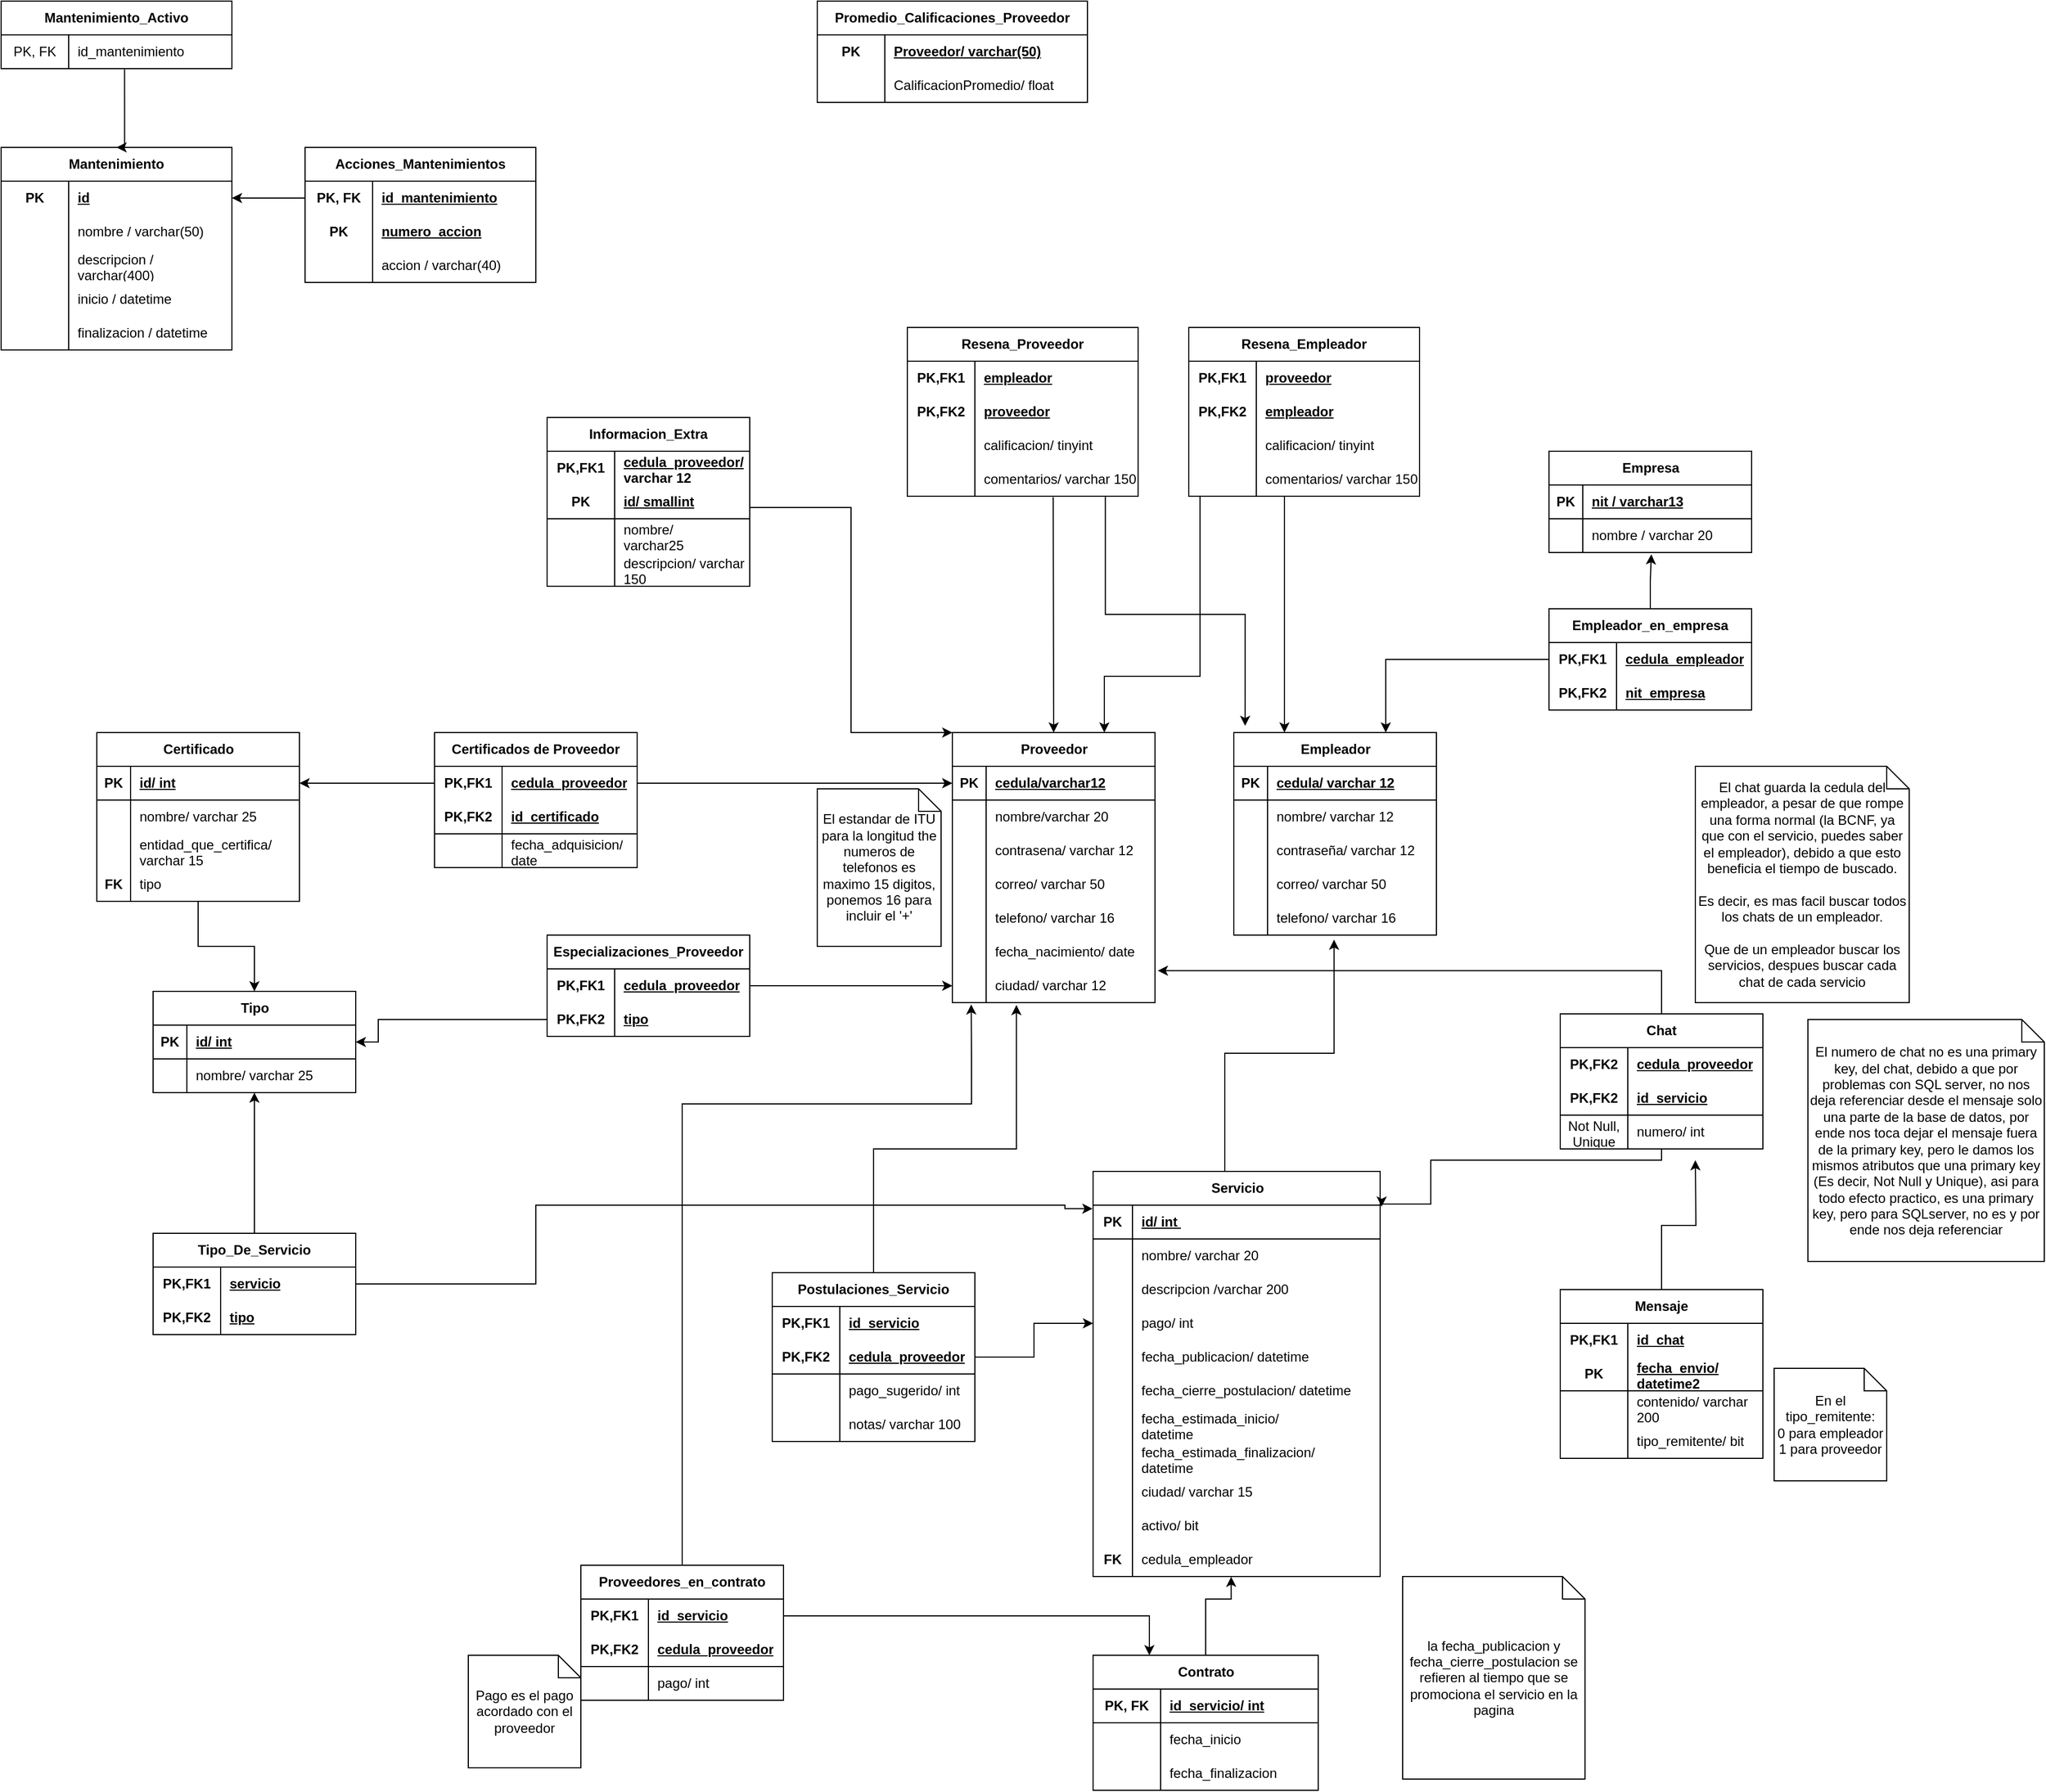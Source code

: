 <mxfile version="21.8.2" type="device">
  <diagram name="Page-1" id="lgJ8uEHZr4S12oD6W6Si">
    <mxGraphModel dx="1522" dy="1689" grid="1" gridSize="10" guides="1" tooltips="1" connect="1" arrows="1" fold="1" page="1" pageScale="1" pageWidth="850" pageHeight="1100" math="0" shadow="0">
      <root>
        <mxCell id="0" />
        <mxCell id="1" parent="0" />
        <mxCell id="lYNnbbYN6PRXDm3UlzL1-1" value="Proveedor" style="shape=table;startSize=30;container=1;collapsible=1;childLayout=tableLayout;fixedRows=1;rowLines=0;fontStyle=1;align=center;resizeLast=1;html=1;" parent="1" vertex="1">
          <mxGeometry x="120" y="130" width="180" height="240" as="geometry" />
        </mxCell>
        <mxCell id="lYNnbbYN6PRXDm3UlzL1-2" value="" style="shape=tableRow;horizontal=0;startSize=0;swimlaneHead=0;swimlaneBody=0;fillColor=none;collapsible=0;dropTarget=0;points=[[0,0.5],[1,0.5]];portConstraint=eastwest;top=0;left=0;right=0;bottom=1;" parent="lYNnbbYN6PRXDm3UlzL1-1" vertex="1">
          <mxGeometry y="30" width="180" height="30" as="geometry" />
        </mxCell>
        <mxCell id="lYNnbbYN6PRXDm3UlzL1-3" value="PK" style="shape=partialRectangle;connectable=0;fillColor=none;top=0;left=0;bottom=0;right=0;fontStyle=1;overflow=hidden;whiteSpace=wrap;html=1;" parent="lYNnbbYN6PRXDm3UlzL1-2" vertex="1">
          <mxGeometry width="30" height="30" as="geometry">
            <mxRectangle width="30" height="30" as="alternateBounds" />
          </mxGeometry>
        </mxCell>
        <mxCell id="lYNnbbYN6PRXDm3UlzL1-4" value="cedula/varchar12" style="shape=partialRectangle;connectable=0;fillColor=none;top=0;left=0;bottom=0;right=0;align=left;spacingLeft=6;fontStyle=5;overflow=hidden;whiteSpace=wrap;html=1;" parent="lYNnbbYN6PRXDm3UlzL1-2" vertex="1">
          <mxGeometry x="30" width="150" height="30" as="geometry">
            <mxRectangle width="150" height="30" as="alternateBounds" />
          </mxGeometry>
        </mxCell>
        <mxCell id="lYNnbbYN6PRXDm3UlzL1-5" value="" style="shape=tableRow;horizontal=0;startSize=0;swimlaneHead=0;swimlaneBody=0;fillColor=none;collapsible=0;dropTarget=0;points=[[0,0.5],[1,0.5]];portConstraint=eastwest;top=0;left=0;right=0;bottom=0;" parent="lYNnbbYN6PRXDm3UlzL1-1" vertex="1">
          <mxGeometry y="60" width="180" height="30" as="geometry" />
        </mxCell>
        <mxCell id="lYNnbbYN6PRXDm3UlzL1-6" value="" style="shape=partialRectangle;connectable=0;fillColor=none;top=0;left=0;bottom=0;right=0;editable=1;overflow=hidden;whiteSpace=wrap;html=1;" parent="lYNnbbYN6PRXDm3UlzL1-5" vertex="1">
          <mxGeometry width="30" height="30" as="geometry">
            <mxRectangle width="30" height="30" as="alternateBounds" />
          </mxGeometry>
        </mxCell>
        <mxCell id="lYNnbbYN6PRXDm3UlzL1-7" value="nombre/varchar 20" style="shape=partialRectangle;connectable=0;fillColor=none;top=0;left=0;bottom=0;right=0;align=left;spacingLeft=6;overflow=hidden;whiteSpace=wrap;html=1;" parent="lYNnbbYN6PRXDm3UlzL1-5" vertex="1">
          <mxGeometry x="30" width="150" height="30" as="geometry">
            <mxRectangle width="150" height="30" as="alternateBounds" />
          </mxGeometry>
        </mxCell>
        <mxCell id="lYNnbbYN6PRXDm3UlzL1-27" value="" style="shape=tableRow;horizontal=0;startSize=0;swimlaneHead=0;swimlaneBody=0;fillColor=none;collapsible=0;dropTarget=0;points=[[0,0.5],[1,0.5]];portConstraint=eastwest;top=0;left=0;right=0;bottom=0;" parent="lYNnbbYN6PRXDm3UlzL1-1" vertex="1">
          <mxGeometry y="90" width="180" height="30" as="geometry" />
        </mxCell>
        <mxCell id="lYNnbbYN6PRXDm3UlzL1-28" value="" style="shape=partialRectangle;connectable=0;fillColor=none;top=0;left=0;bottom=0;right=0;editable=1;overflow=hidden;whiteSpace=wrap;html=1;" parent="lYNnbbYN6PRXDm3UlzL1-27" vertex="1">
          <mxGeometry width="30" height="30" as="geometry">
            <mxRectangle width="30" height="30" as="alternateBounds" />
          </mxGeometry>
        </mxCell>
        <mxCell id="lYNnbbYN6PRXDm3UlzL1-29" value="contrasena/ varchar 12" style="shape=partialRectangle;connectable=0;fillColor=none;top=0;left=0;bottom=0;right=0;align=left;spacingLeft=6;overflow=hidden;whiteSpace=wrap;html=1;" parent="lYNnbbYN6PRXDm3UlzL1-27" vertex="1">
          <mxGeometry x="30" width="150" height="30" as="geometry">
            <mxRectangle width="150" height="30" as="alternateBounds" />
          </mxGeometry>
        </mxCell>
        <mxCell id="lYNnbbYN6PRXDm3UlzL1-8" value="" style="shape=tableRow;horizontal=0;startSize=0;swimlaneHead=0;swimlaneBody=0;fillColor=none;collapsible=0;dropTarget=0;points=[[0,0.5],[1,0.5]];portConstraint=eastwest;top=0;left=0;right=0;bottom=0;" parent="lYNnbbYN6PRXDm3UlzL1-1" vertex="1">
          <mxGeometry y="120" width="180" height="30" as="geometry" />
        </mxCell>
        <mxCell id="lYNnbbYN6PRXDm3UlzL1-9" value="" style="shape=partialRectangle;connectable=0;fillColor=none;top=0;left=0;bottom=0;right=0;editable=1;overflow=hidden;whiteSpace=wrap;html=1;" parent="lYNnbbYN6PRXDm3UlzL1-8" vertex="1">
          <mxGeometry width="30" height="30" as="geometry">
            <mxRectangle width="30" height="30" as="alternateBounds" />
          </mxGeometry>
        </mxCell>
        <mxCell id="lYNnbbYN6PRXDm3UlzL1-10" value="correo/ varchar 50" style="shape=partialRectangle;connectable=0;fillColor=none;top=0;left=0;bottom=0;right=0;align=left;spacingLeft=6;overflow=hidden;whiteSpace=wrap;html=1;" parent="lYNnbbYN6PRXDm3UlzL1-8" vertex="1">
          <mxGeometry x="30" width="150" height="30" as="geometry">
            <mxRectangle width="150" height="30" as="alternateBounds" />
          </mxGeometry>
        </mxCell>
        <mxCell id="JmZ1PSF2BTuWSMm5LOEp-1" value="" style="shape=tableRow;horizontal=0;startSize=0;swimlaneHead=0;swimlaneBody=0;fillColor=none;collapsible=0;dropTarget=0;points=[[0,0.5],[1,0.5]];portConstraint=eastwest;top=0;left=0;right=0;bottom=0;" parent="lYNnbbYN6PRXDm3UlzL1-1" vertex="1">
          <mxGeometry y="150" width="180" height="30" as="geometry" />
        </mxCell>
        <mxCell id="JmZ1PSF2BTuWSMm5LOEp-2" value="" style="shape=partialRectangle;connectable=0;fillColor=none;top=0;left=0;bottom=0;right=0;editable=1;overflow=hidden;whiteSpace=wrap;html=1;" parent="JmZ1PSF2BTuWSMm5LOEp-1" vertex="1">
          <mxGeometry width="30" height="30" as="geometry">
            <mxRectangle width="30" height="30" as="alternateBounds" />
          </mxGeometry>
        </mxCell>
        <mxCell id="JmZ1PSF2BTuWSMm5LOEp-3" value="telefono/ varchar 16" style="shape=partialRectangle;connectable=0;fillColor=none;top=0;left=0;bottom=0;right=0;align=left;spacingLeft=6;overflow=hidden;whiteSpace=wrap;html=1;" parent="JmZ1PSF2BTuWSMm5LOEp-1" vertex="1">
          <mxGeometry x="30" width="150" height="30" as="geometry">
            <mxRectangle width="150" height="30" as="alternateBounds" />
          </mxGeometry>
        </mxCell>
        <mxCell id="mw6ZCsg2sIin1n7KSRhl-63" value="" style="shape=tableRow;horizontal=0;startSize=0;swimlaneHead=0;swimlaneBody=0;fillColor=none;collapsible=0;dropTarget=0;points=[[0,0.5],[1,0.5]];portConstraint=eastwest;top=0;left=0;right=0;bottom=0;" parent="lYNnbbYN6PRXDm3UlzL1-1" vertex="1">
          <mxGeometry y="180" width="180" height="30" as="geometry" />
        </mxCell>
        <mxCell id="mw6ZCsg2sIin1n7KSRhl-64" value="" style="shape=partialRectangle;connectable=0;fillColor=none;top=0;left=0;bottom=0;right=0;editable=1;overflow=hidden;whiteSpace=wrap;html=1;" parent="mw6ZCsg2sIin1n7KSRhl-63" vertex="1">
          <mxGeometry width="30" height="30" as="geometry">
            <mxRectangle width="30" height="30" as="alternateBounds" />
          </mxGeometry>
        </mxCell>
        <mxCell id="mw6ZCsg2sIin1n7KSRhl-65" value="fecha_nacimiento/ date" style="shape=partialRectangle;connectable=0;fillColor=none;top=0;left=0;bottom=0;right=0;align=left;spacingLeft=6;overflow=hidden;whiteSpace=wrap;html=1;" parent="mw6ZCsg2sIin1n7KSRhl-63" vertex="1">
          <mxGeometry x="30" width="150" height="30" as="geometry">
            <mxRectangle width="150" height="30" as="alternateBounds" />
          </mxGeometry>
        </mxCell>
        <mxCell id="mw6ZCsg2sIin1n7KSRhl-66" value="" style="shape=tableRow;horizontal=0;startSize=0;swimlaneHead=0;swimlaneBody=0;fillColor=none;collapsible=0;dropTarget=0;points=[[0,0.5],[1,0.5]];portConstraint=eastwest;top=0;left=0;right=0;bottom=0;" parent="lYNnbbYN6PRXDm3UlzL1-1" vertex="1">
          <mxGeometry y="210" width="180" height="30" as="geometry" />
        </mxCell>
        <mxCell id="mw6ZCsg2sIin1n7KSRhl-67" value="" style="shape=partialRectangle;connectable=0;fillColor=none;top=0;left=0;bottom=0;right=0;editable=1;overflow=hidden;whiteSpace=wrap;html=1;" parent="mw6ZCsg2sIin1n7KSRhl-66" vertex="1">
          <mxGeometry width="30" height="30" as="geometry">
            <mxRectangle width="30" height="30" as="alternateBounds" />
          </mxGeometry>
        </mxCell>
        <mxCell id="mw6ZCsg2sIin1n7KSRhl-68" value="ciudad/ varchar 12" style="shape=partialRectangle;connectable=0;fillColor=none;top=0;left=0;bottom=0;right=0;align=left;spacingLeft=6;overflow=hidden;whiteSpace=wrap;html=1;" parent="mw6ZCsg2sIin1n7KSRhl-66" vertex="1">
          <mxGeometry x="30" width="150" height="30" as="geometry">
            <mxRectangle width="150" height="30" as="alternateBounds" />
          </mxGeometry>
        </mxCell>
        <mxCell id="lYNnbbYN6PRXDm3UlzL1-30" value="Empleador" style="shape=table;startSize=30;container=1;collapsible=1;childLayout=tableLayout;fixedRows=1;rowLines=0;fontStyle=1;align=center;resizeLast=1;html=1;" parent="1" vertex="1">
          <mxGeometry x="370" y="130" width="180" height="180" as="geometry" />
        </mxCell>
        <mxCell id="lYNnbbYN6PRXDm3UlzL1-31" value="" style="shape=tableRow;horizontal=0;startSize=0;swimlaneHead=0;swimlaneBody=0;fillColor=none;collapsible=0;dropTarget=0;points=[[0,0.5],[1,0.5]];portConstraint=eastwest;top=0;left=0;right=0;bottom=1;" parent="lYNnbbYN6PRXDm3UlzL1-30" vertex="1">
          <mxGeometry y="30" width="180" height="30" as="geometry" />
        </mxCell>
        <mxCell id="lYNnbbYN6PRXDm3UlzL1-32" value="PK" style="shape=partialRectangle;connectable=0;fillColor=none;top=0;left=0;bottom=0;right=0;fontStyle=1;overflow=hidden;whiteSpace=wrap;html=1;" parent="lYNnbbYN6PRXDm3UlzL1-31" vertex="1">
          <mxGeometry width="30" height="30" as="geometry">
            <mxRectangle width="30" height="30" as="alternateBounds" />
          </mxGeometry>
        </mxCell>
        <mxCell id="lYNnbbYN6PRXDm3UlzL1-33" value="cedula/ varchar 12" style="shape=partialRectangle;connectable=0;fillColor=none;top=0;left=0;bottom=0;right=0;align=left;spacingLeft=6;fontStyle=5;overflow=hidden;whiteSpace=wrap;html=1;" parent="lYNnbbYN6PRXDm3UlzL1-31" vertex="1">
          <mxGeometry x="30" width="150" height="30" as="geometry">
            <mxRectangle width="150" height="30" as="alternateBounds" />
          </mxGeometry>
        </mxCell>
        <mxCell id="lYNnbbYN6PRXDm3UlzL1-34" value="" style="shape=tableRow;horizontal=0;startSize=0;swimlaneHead=0;swimlaneBody=0;fillColor=none;collapsible=0;dropTarget=0;points=[[0,0.5],[1,0.5]];portConstraint=eastwest;top=0;left=0;right=0;bottom=0;" parent="lYNnbbYN6PRXDm3UlzL1-30" vertex="1">
          <mxGeometry y="60" width="180" height="30" as="geometry" />
        </mxCell>
        <mxCell id="lYNnbbYN6PRXDm3UlzL1-35" value="" style="shape=partialRectangle;connectable=0;fillColor=none;top=0;left=0;bottom=0;right=0;editable=1;overflow=hidden;whiteSpace=wrap;html=1;" parent="lYNnbbYN6PRXDm3UlzL1-34" vertex="1">
          <mxGeometry width="30" height="30" as="geometry">
            <mxRectangle width="30" height="30" as="alternateBounds" />
          </mxGeometry>
        </mxCell>
        <mxCell id="lYNnbbYN6PRXDm3UlzL1-36" value="nombre/ varchar 12" style="shape=partialRectangle;connectable=0;fillColor=none;top=0;left=0;bottom=0;right=0;align=left;spacingLeft=6;overflow=hidden;whiteSpace=wrap;html=1;" parent="lYNnbbYN6PRXDm3UlzL1-34" vertex="1">
          <mxGeometry x="30" width="150" height="30" as="geometry">
            <mxRectangle width="150" height="30" as="alternateBounds" />
          </mxGeometry>
        </mxCell>
        <mxCell id="lYNnbbYN6PRXDm3UlzL1-37" value="" style="shape=tableRow;horizontal=0;startSize=0;swimlaneHead=0;swimlaneBody=0;fillColor=none;collapsible=0;dropTarget=0;points=[[0,0.5],[1,0.5]];portConstraint=eastwest;top=0;left=0;right=0;bottom=0;" parent="lYNnbbYN6PRXDm3UlzL1-30" vertex="1">
          <mxGeometry y="90" width="180" height="30" as="geometry" />
        </mxCell>
        <mxCell id="lYNnbbYN6PRXDm3UlzL1-38" value="" style="shape=partialRectangle;connectable=0;fillColor=none;top=0;left=0;bottom=0;right=0;editable=1;overflow=hidden;whiteSpace=wrap;html=1;" parent="lYNnbbYN6PRXDm3UlzL1-37" vertex="1">
          <mxGeometry width="30" height="30" as="geometry">
            <mxRectangle width="30" height="30" as="alternateBounds" />
          </mxGeometry>
        </mxCell>
        <mxCell id="lYNnbbYN6PRXDm3UlzL1-39" value="contraseña/ varchar 12" style="shape=partialRectangle;connectable=0;fillColor=none;top=0;left=0;bottom=0;right=0;align=left;spacingLeft=6;overflow=hidden;whiteSpace=wrap;html=1;" parent="lYNnbbYN6PRXDm3UlzL1-37" vertex="1">
          <mxGeometry x="30" width="150" height="30" as="geometry">
            <mxRectangle width="150" height="30" as="alternateBounds" />
          </mxGeometry>
        </mxCell>
        <mxCell id="lYNnbbYN6PRXDm3UlzL1-40" value="" style="shape=tableRow;horizontal=0;startSize=0;swimlaneHead=0;swimlaneBody=0;fillColor=none;collapsible=0;dropTarget=0;points=[[0,0.5],[1,0.5]];portConstraint=eastwest;top=0;left=0;right=0;bottom=0;" parent="lYNnbbYN6PRXDm3UlzL1-30" vertex="1">
          <mxGeometry y="120" width="180" height="30" as="geometry" />
        </mxCell>
        <mxCell id="lYNnbbYN6PRXDm3UlzL1-41" value="" style="shape=partialRectangle;connectable=0;fillColor=none;top=0;left=0;bottom=0;right=0;editable=1;overflow=hidden;whiteSpace=wrap;html=1;" parent="lYNnbbYN6PRXDm3UlzL1-40" vertex="1">
          <mxGeometry width="30" height="30" as="geometry">
            <mxRectangle width="30" height="30" as="alternateBounds" />
          </mxGeometry>
        </mxCell>
        <mxCell id="lYNnbbYN6PRXDm3UlzL1-42" value="correo/ varchar 50" style="shape=partialRectangle;connectable=0;fillColor=none;top=0;left=0;bottom=0;right=0;align=left;spacingLeft=6;overflow=hidden;whiteSpace=wrap;html=1;" parent="lYNnbbYN6PRXDm3UlzL1-40" vertex="1">
          <mxGeometry x="30" width="150" height="30" as="geometry">
            <mxRectangle width="150" height="30" as="alternateBounds" />
          </mxGeometry>
        </mxCell>
        <mxCell id="wf6ypoYj__s2kZzm4DJX-27" value="" style="shape=tableRow;horizontal=0;startSize=0;swimlaneHead=0;swimlaneBody=0;fillColor=none;collapsible=0;dropTarget=0;points=[[0,0.5],[1,0.5]];portConstraint=eastwest;top=0;left=0;right=0;bottom=0;" parent="lYNnbbYN6PRXDm3UlzL1-30" vertex="1">
          <mxGeometry y="150" width="180" height="30" as="geometry" />
        </mxCell>
        <mxCell id="wf6ypoYj__s2kZzm4DJX-28" value="" style="shape=partialRectangle;connectable=0;fillColor=none;top=0;left=0;bottom=0;right=0;editable=1;overflow=hidden;whiteSpace=wrap;html=1;" parent="wf6ypoYj__s2kZzm4DJX-27" vertex="1">
          <mxGeometry width="30" height="30" as="geometry">
            <mxRectangle width="30" height="30" as="alternateBounds" />
          </mxGeometry>
        </mxCell>
        <mxCell id="wf6ypoYj__s2kZzm4DJX-29" value="telefono/ varchar 16" style="shape=partialRectangle;connectable=0;fillColor=none;top=0;left=0;bottom=0;right=0;align=left;spacingLeft=6;overflow=hidden;whiteSpace=wrap;html=1;" parent="wf6ypoYj__s2kZzm4DJX-27" vertex="1">
          <mxGeometry x="30" width="150" height="30" as="geometry">
            <mxRectangle width="150" height="30" as="alternateBounds" />
          </mxGeometry>
        </mxCell>
        <mxCell id="lYNnbbYN6PRXDm3UlzL1-43" value="Empresa" style="shape=table;startSize=30;container=1;collapsible=1;childLayout=tableLayout;fixedRows=1;rowLines=0;fontStyle=1;align=center;resizeLast=1;html=1;" parent="1" vertex="1">
          <mxGeometry x="650" y="-120" width="180" height="90" as="geometry" />
        </mxCell>
        <mxCell id="lYNnbbYN6PRXDm3UlzL1-44" value="" style="shape=tableRow;horizontal=0;startSize=0;swimlaneHead=0;swimlaneBody=0;fillColor=none;collapsible=0;dropTarget=0;points=[[0,0.5],[1,0.5]];portConstraint=eastwest;top=0;left=0;right=0;bottom=1;" parent="lYNnbbYN6PRXDm3UlzL1-43" vertex="1">
          <mxGeometry y="30" width="180" height="30" as="geometry" />
        </mxCell>
        <mxCell id="lYNnbbYN6PRXDm3UlzL1-45" value="PK" style="shape=partialRectangle;connectable=0;fillColor=none;top=0;left=0;bottom=0;right=0;fontStyle=1;overflow=hidden;whiteSpace=wrap;html=1;" parent="lYNnbbYN6PRXDm3UlzL1-44" vertex="1">
          <mxGeometry width="30" height="30" as="geometry">
            <mxRectangle width="30" height="30" as="alternateBounds" />
          </mxGeometry>
        </mxCell>
        <mxCell id="lYNnbbYN6PRXDm3UlzL1-46" value="nit / varchar13" style="shape=partialRectangle;connectable=0;fillColor=none;top=0;left=0;bottom=0;right=0;align=left;spacingLeft=6;fontStyle=5;overflow=hidden;whiteSpace=wrap;html=1;" parent="lYNnbbYN6PRXDm3UlzL1-44" vertex="1">
          <mxGeometry x="30" width="150" height="30" as="geometry">
            <mxRectangle width="150" height="30" as="alternateBounds" />
          </mxGeometry>
        </mxCell>
        <mxCell id="lYNnbbYN6PRXDm3UlzL1-47" value="" style="shape=tableRow;horizontal=0;startSize=0;swimlaneHead=0;swimlaneBody=0;fillColor=none;collapsible=0;dropTarget=0;points=[[0,0.5],[1,0.5]];portConstraint=eastwest;top=0;left=0;right=0;bottom=0;" parent="lYNnbbYN6PRXDm3UlzL1-43" vertex="1">
          <mxGeometry y="60" width="180" height="30" as="geometry" />
        </mxCell>
        <mxCell id="lYNnbbYN6PRXDm3UlzL1-48" value="" style="shape=partialRectangle;connectable=0;fillColor=none;top=0;left=0;bottom=0;right=0;editable=1;overflow=hidden;whiteSpace=wrap;html=1;" parent="lYNnbbYN6PRXDm3UlzL1-47" vertex="1">
          <mxGeometry width="30" height="30" as="geometry">
            <mxRectangle width="30" height="30" as="alternateBounds" />
          </mxGeometry>
        </mxCell>
        <mxCell id="lYNnbbYN6PRXDm3UlzL1-49" value="nombre / varchar 20" style="shape=partialRectangle;connectable=0;fillColor=none;top=0;left=0;bottom=0;right=0;align=left;spacingLeft=6;overflow=hidden;whiteSpace=wrap;html=1;" parent="lYNnbbYN6PRXDm3UlzL1-47" vertex="1">
          <mxGeometry x="30" width="150" height="30" as="geometry">
            <mxRectangle width="150" height="30" as="alternateBounds" />
          </mxGeometry>
        </mxCell>
        <mxCell id="lYNnbbYN6PRXDm3UlzL1-70" style="edgeStyle=orthogonalEdgeStyle;rounded=0;orthogonalLoop=1;jettySize=auto;html=1;entryX=0.75;entryY=0;entryDx=0;entryDy=0;exitX=0;exitY=0.5;exitDx=0;exitDy=0;" parent="1" source="lYNnbbYN6PRXDm3UlzL1-57" target="lYNnbbYN6PRXDm3UlzL1-30" edge="1">
          <mxGeometry relative="1" as="geometry" />
        </mxCell>
        <mxCell id="lYNnbbYN6PRXDm3UlzL1-56" value="Empleador_en_empresa" style="shape=table;startSize=30;container=1;collapsible=1;childLayout=tableLayout;fixedRows=1;rowLines=0;fontStyle=1;align=center;resizeLast=1;html=1;whiteSpace=wrap;" parent="1" vertex="1">
          <mxGeometry x="650" y="20" width="180" height="90" as="geometry" />
        </mxCell>
        <mxCell id="lYNnbbYN6PRXDm3UlzL1-57" value="" style="shape=tableRow;horizontal=0;startSize=0;swimlaneHead=0;swimlaneBody=0;fillColor=none;collapsible=0;dropTarget=0;points=[[0,0.5],[1,0.5]];portConstraint=eastwest;top=0;left=0;right=0;bottom=0;html=1;" parent="lYNnbbYN6PRXDm3UlzL1-56" vertex="1">
          <mxGeometry y="30" width="180" height="30" as="geometry" />
        </mxCell>
        <mxCell id="lYNnbbYN6PRXDm3UlzL1-58" value="PK,FK1" style="shape=partialRectangle;connectable=0;fillColor=none;top=0;left=0;bottom=0;right=0;fontStyle=1;overflow=hidden;html=1;whiteSpace=wrap;" parent="lYNnbbYN6PRXDm3UlzL1-57" vertex="1">
          <mxGeometry width="60" height="30" as="geometry">
            <mxRectangle width="60" height="30" as="alternateBounds" />
          </mxGeometry>
        </mxCell>
        <mxCell id="lYNnbbYN6PRXDm3UlzL1-59" value="cedula_empleador" style="shape=partialRectangle;connectable=0;fillColor=none;top=0;left=0;bottom=0;right=0;align=left;spacingLeft=6;fontStyle=5;overflow=hidden;html=1;whiteSpace=wrap;" parent="lYNnbbYN6PRXDm3UlzL1-57" vertex="1">
          <mxGeometry x="60" width="120" height="30" as="geometry">
            <mxRectangle width="120" height="30" as="alternateBounds" />
          </mxGeometry>
        </mxCell>
        <mxCell id="lYNnbbYN6PRXDm3UlzL1-60" value="" style="shape=tableRow;horizontal=0;startSize=0;swimlaneHead=0;swimlaneBody=0;fillColor=none;collapsible=0;dropTarget=0;points=[[0,0.5],[1,0.5]];portConstraint=eastwest;top=0;left=0;right=0;bottom=1;html=1;" parent="lYNnbbYN6PRXDm3UlzL1-56" vertex="1">
          <mxGeometry y="60" width="180" height="30" as="geometry" />
        </mxCell>
        <mxCell id="lYNnbbYN6PRXDm3UlzL1-61" value="PK,FK2" style="shape=partialRectangle;connectable=0;fillColor=none;top=0;left=0;bottom=0;right=0;fontStyle=1;overflow=hidden;html=1;whiteSpace=wrap;" parent="lYNnbbYN6PRXDm3UlzL1-60" vertex="1">
          <mxGeometry width="60" height="30" as="geometry">
            <mxRectangle width="60" height="30" as="alternateBounds" />
          </mxGeometry>
        </mxCell>
        <mxCell id="lYNnbbYN6PRXDm3UlzL1-62" value="nit_empresa" style="shape=partialRectangle;connectable=0;fillColor=none;top=0;left=0;bottom=0;right=0;align=left;spacingLeft=6;fontStyle=5;overflow=hidden;html=1;whiteSpace=wrap;" parent="lYNnbbYN6PRXDm3UlzL1-60" vertex="1">
          <mxGeometry x="60" width="120" height="30" as="geometry">
            <mxRectangle width="120" height="30" as="alternateBounds" />
          </mxGeometry>
        </mxCell>
        <mxCell id="mw6ZCsg2sIin1n7KSRhl-32" style="edgeStyle=orthogonalEdgeStyle;rounded=0;orthogonalLoop=1;jettySize=auto;html=1;entryX=0;entryY=0;entryDx=0;entryDy=0;" parent="1" source="lYNnbbYN6PRXDm3UlzL1-84" target="lYNnbbYN6PRXDm3UlzL1-1" edge="1">
          <mxGeometry relative="1" as="geometry">
            <Array as="points">
              <mxPoint x="30" y="-70" />
              <mxPoint x="30" y="130" />
            </Array>
          </mxGeometry>
        </mxCell>
        <mxCell id="lYNnbbYN6PRXDm3UlzL1-84" value="Informacion_Extra" style="shape=table;startSize=30;container=1;collapsible=1;childLayout=tableLayout;fixedRows=1;rowLines=0;fontStyle=1;align=center;resizeLast=1;html=1;whiteSpace=wrap;" parent="1" vertex="1">
          <mxGeometry x="-240" y="-150" width="180" height="150" as="geometry" />
        </mxCell>
        <mxCell id="lYNnbbYN6PRXDm3UlzL1-85" value="" style="shape=tableRow;horizontal=0;startSize=0;swimlaneHead=0;swimlaneBody=0;fillColor=none;collapsible=0;dropTarget=0;points=[[0,0.5],[1,0.5]];portConstraint=eastwest;top=0;left=0;right=0;bottom=0;html=1;" parent="lYNnbbYN6PRXDm3UlzL1-84" vertex="1">
          <mxGeometry y="30" width="180" height="30" as="geometry" />
        </mxCell>
        <mxCell id="lYNnbbYN6PRXDm3UlzL1-86" value="PK,FK1" style="shape=partialRectangle;connectable=0;fillColor=none;top=0;left=0;bottom=0;right=0;fontStyle=1;overflow=hidden;html=1;whiteSpace=wrap;" parent="lYNnbbYN6PRXDm3UlzL1-85" vertex="1">
          <mxGeometry width="60" height="30" as="geometry">
            <mxRectangle width="60" height="30" as="alternateBounds" />
          </mxGeometry>
        </mxCell>
        <mxCell id="lYNnbbYN6PRXDm3UlzL1-87" value="cedula_proveedor/&lt;br&gt;varchar 12" style="shape=partialRectangle;connectable=0;fillColor=none;top=0;left=0;bottom=0;right=0;align=left;spacingLeft=6;fontStyle=5;overflow=hidden;html=1;whiteSpace=wrap;" parent="lYNnbbYN6PRXDm3UlzL1-85" vertex="1">
          <mxGeometry x="60" width="120" height="30" as="geometry">
            <mxRectangle width="120" height="30" as="alternateBounds" />
          </mxGeometry>
        </mxCell>
        <mxCell id="lYNnbbYN6PRXDm3UlzL1-88" value="" style="shape=tableRow;horizontal=0;startSize=0;swimlaneHead=0;swimlaneBody=0;fillColor=none;collapsible=0;dropTarget=0;points=[[0,0.5],[1,0.5]];portConstraint=eastwest;top=0;left=0;right=0;bottom=1;html=1;" parent="lYNnbbYN6PRXDm3UlzL1-84" vertex="1">
          <mxGeometry y="60" width="180" height="30" as="geometry" />
        </mxCell>
        <mxCell id="lYNnbbYN6PRXDm3UlzL1-89" value="PK" style="shape=partialRectangle;connectable=0;fillColor=none;top=0;left=0;bottom=0;right=0;fontStyle=1;overflow=hidden;html=1;whiteSpace=wrap;" parent="lYNnbbYN6PRXDm3UlzL1-88" vertex="1">
          <mxGeometry width="60" height="30" as="geometry">
            <mxRectangle width="60" height="30" as="alternateBounds" />
          </mxGeometry>
        </mxCell>
        <mxCell id="lYNnbbYN6PRXDm3UlzL1-90" value="id/ smallint" style="shape=partialRectangle;connectable=0;fillColor=none;top=0;left=0;bottom=0;right=0;align=left;spacingLeft=6;fontStyle=5;overflow=hidden;html=1;whiteSpace=wrap;" parent="lYNnbbYN6PRXDm3UlzL1-88" vertex="1">
          <mxGeometry x="60" width="120" height="30" as="geometry">
            <mxRectangle width="120" height="30" as="alternateBounds" />
          </mxGeometry>
        </mxCell>
        <mxCell id="lYNnbbYN6PRXDm3UlzL1-91" value="" style="shape=tableRow;horizontal=0;startSize=0;swimlaneHead=0;swimlaneBody=0;fillColor=none;collapsible=0;dropTarget=0;points=[[0,0.5],[1,0.5]];portConstraint=eastwest;top=0;left=0;right=0;bottom=0;html=1;" parent="lYNnbbYN6PRXDm3UlzL1-84" vertex="1">
          <mxGeometry y="90" width="180" height="30" as="geometry" />
        </mxCell>
        <mxCell id="lYNnbbYN6PRXDm3UlzL1-92" value="" style="shape=partialRectangle;connectable=0;fillColor=none;top=0;left=0;bottom=0;right=0;editable=1;overflow=hidden;html=1;whiteSpace=wrap;" parent="lYNnbbYN6PRXDm3UlzL1-91" vertex="1">
          <mxGeometry width="60" height="30" as="geometry">
            <mxRectangle width="60" height="30" as="alternateBounds" />
          </mxGeometry>
        </mxCell>
        <mxCell id="lYNnbbYN6PRXDm3UlzL1-93" value="nombre/&lt;br&gt;varchar25" style="shape=partialRectangle;connectable=0;fillColor=none;top=0;left=0;bottom=0;right=0;align=left;spacingLeft=6;overflow=hidden;html=1;whiteSpace=wrap;" parent="lYNnbbYN6PRXDm3UlzL1-91" vertex="1">
          <mxGeometry x="60" width="120" height="30" as="geometry">
            <mxRectangle width="120" height="30" as="alternateBounds" />
          </mxGeometry>
        </mxCell>
        <mxCell id="M9iXuyO6lLxRYCzt662s-1" value="" style="shape=tableRow;horizontal=0;startSize=0;swimlaneHead=0;swimlaneBody=0;fillColor=none;collapsible=0;dropTarget=0;points=[[0,0.5],[1,0.5]];portConstraint=eastwest;top=0;left=0;right=0;bottom=0;html=1;" parent="lYNnbbYN6PRXDm3UlzL1-84" vertex="1">
          <mxGeometry y="120" width="180" height="30" as="geometry" />
        </mxCell>
        <mxCell id="M9iXuyO6lLxRYCzt662s-2" value="" style="shape=partialRectangle;connectable=0;fillColor=none;top=0;left=0;bottom=0;right=0;editable=1;overflow=hidden;html=1;whiteSpace=wrap;" parent="M9iXuyO6lLxRYCzt662s-1" vertex="1">
          <mxGeometry width="60" height="30" as="geometry">
            <mxRectangle width="60" height="30" as="alternateBounds" />
          </mxGeometry>
        </mxCell>
        <mxCell id="M9iXuyO6lLxRYCzt662s-3" value="descripcion/ varchar 150" style="shape=partialRectangle;connectable=0;fillColor=none;top=0;left=0;bottom=0;right=0;align=left;spacingLeft=6;overflow=hidden;html=1;whiteSpace=wrap;" parent="M9iXuyO6lLxRYCzt662s-1" vertex="1">
          <mxGeometry x="60" width="120" height="30" as="geometry">
            <mxRectangle width="120" height="30" as="alternateBounds" />
          </mxGeometry>
        </mxCell>
        <mxCell id="0O9wjI1nSyGIc69ZhKmy-72" style="edgeStyle=orthogonalEdgeStyle;rounded=0;orthogonalLoop=1;jettySize=auto;html=1;entryX=0.5;entryY=0;entryDx=0;entryDy=0;" parent="1" source="lYNnbbYN6PRXDm3UlzL1-98" target="EUtWTuzQYgCr-teSh7SM-80" edge="1">
          <mxGeometry relative="1" as="geometry">
            <mxPoint x="-500.0" y="360" as="targetPoint" />
          </mxGeometry>
        </mxCell>
        <mxCell id="lYNnbbYN6PRXDm3UlzL1-98" value="Certificado" style="shape=table;startSize=30;container=1;collapsible=1;childLayout=tableLayout;fixedRows=1;rowLines=0;fontStyle=1;align=center;resizeLast=1;html=1;" parent="1" vertex="1">
          <mxGeometry x="-640" y="130" width="180" height="150" as="geometry" />
        </mxCell>
        <mxCell id="lYNnbbYN6PRXDm3UlzL1-99" value="" style="shape=tableRow;horizontal=0;startSize=0;swimlaneHead=0;swimlaneBody=0;fillColor=none;collapsible=0;dropTarget=0;points=[[0,0.5],[1,0.5]];portConstraint=eastwest;top=0;left=0;right=0;bottom=1;" parent="lYNnbbYN6PRXDm3UlzL1-98" vertex="1">
          <mxGeometry y="30" width="180" height="30" as="geometry" />
        </mxCell>
        <mxCell id="lYNnbbYN6PRXDm3UlzL1-100" value="PK" style="shape=partialRectangle;connectable=0;fillColor=none;top=0;left=0;bottom=0;right=0;fontStyle=1;overflow=hidden;whiteSpace=wrap;html=1;" parent="lYNnbbYN6PRXDm3UlzL1-99" vertex="1">
          <mxGeometry width="30" height="30" as="geometry">
            <mxRectangle width="30" height="30" as="alternateBounds" />
          </mxGeometry>
        </mxCell>
        <mxCell id="lYNnbbYN6PRXDm3UlzL1-101" value="id/ int" style="shape=partialRectangle;connectable=0;fillColor=none;top=0;left=0;bottom=0;right=0;align=left;spacingLeft=6;fontStyle=5;overflow=hidden;whiteSpace=wrap;html=1;" parent="lYNnbbYN6PRXDm3UlzL1-99" vertex="1">
          <mxGeometry x="30" width="150" height="30" as="geometry">
            <mxRectangle width="150" height="30" as="alternateBounds" />
          </mxGeometry>
        </mxCell>
        <mxCell id="EUtWTuzQYgCr-teSh7SM-77" value="" style="shape=tableRow;horizontal=0;startSize=0;swimlaneHead=0;swimlaneBody=0;fillColor=none;collapsible=0;dropTarget=0;points=[[0,0.5],[1,0.5]];portConstraint=eastwest;top=0;left=0;right=0;bottom=0;" parent="lYNnbbYN6PRXDm3UlzL1-98" vertex="1">
          <mxGeometry y="60" width="180" height="30" as="geometry" />
        </mxCell>
        <mxCell id="EUtWTuzQYgCr-teSh7SM-78" value="" style="shape=partialRectangle;connectable=0;fillColor=none;top=0;left=0;bottom=0;right=0;editable=1;overflow=hidden;whiteSpace=wrap;html=1;" parent="EUtWTuzQYgCr-teSh7SM-77" vertex="1">
          <mxGeometry width="30" height="30" as="geometry">
            <mxRectangle width="30" height="30" as="alternateBounds" />
          </mxGeometry>
        </mxCell>
        <mxCell id="EUtWTuzQYgCr-teSh7SM-79" value="nombre/ varchar 25" style="shape=partialRectangle;connectable=0;fillColor=none;top=0;left=0;bottom=0;right=0;align=left;spacingLeft=6;overflow=hidden;whiteSpace=wrap;html=1;" parent="EUtWTuzQYgCr-teSh7SM-77" vertex="1">
          <mxGeometry x="30" width="150" height="30" as="geometry">
            <mxRectangle width="150" height="30" as="alternateBounds" />
          </mxGeometry>
        </mxCell>
        <mxCell id="mw6ZCsg2sIin1n7KSRhl-1" value="" style="shape=tableRow;horizontal=0;startSize=0;swimlaneHead=0;swimlaneBody=0;fillColor=none;collapsible=0;dropTarget=0;points=[[0,0.5],[1,0.5]];portConstraint=eastwest;top=0;left=0;right=0;bottom=0;" parent="lYNnbbYN6PRXDm3UlzL1-98" vertex="1">
          <mxGeometry y="90" width="180" height="30" as="geometry" />
        </mxCell>
        <mxCell id="mw6ZCsg2sIin1n7KSRhl-2" value="" style="shape=partialRectangle;connectable=0;fillColor=none;top=0;left=0;bottom=0;right=0;editable=1;overflow=hidden;whiteSpace=wrap;html=1;" parent="mw6ZCsg2sIin1n7KSRhl-1" vertex="1">
          <mxGeometry width="30" height="30" as="geometry">
            <mxRectangle width="30" height="30" as="alternateBounds" />
          </mxGeometry>
        </mxCell>
        <mxCell id="mw6ZCsg2sIin1n7KSRhl-3" value="entidad_que_certifica/ varchar 15" style="shape=partialRectangle;connectable=0;fillColor=none;top=0;left=0;bottom=0;right=0;align=left;spacingLeft=6;overflow=hidden;whiteSpace=wrap;html=1;" parent="mw6ZCsg2sIin1n7KSRhl-1" vertex="1">
          <mxGeometry x="30" width="150" height="30" as="geometry">
            <mxRectangle width="150" height="30" as="alternateBounds" />
          </mxGeometry>
        </mxCell>
        <mxCell id="lYNnbbYN6PRXDm3UlzL1-108" value="" style="shape=tableRow;horizontal=0;startSize=0;swimlaneHead=0;swimlaneBody=0;fillColor=none;collapsible=0;dropTarget=0;points=[[0,0.5],[1,0.5]];portConstraint=eastwest;top=0;left=0;right=0;bottom=0;" parent="lYNnbbYN6PRXDm3UlzL1-98" vertex="1">
          <mxGeometry y="120" width="180" height="30" as="geometry" />
        </mxCell>
        <mxCell id="lYNnbbYN6PRXDm3UlzL1-109" value="&lt;b&gt;FK&lt;/b&gt;" style="shape=partialRectangle;connectable=0;fillColor=none;top=0;left=0;bottom=0;right=0;editable=1;overflow=hidden;whiteSpace=wrap;html=1;" parent="lYNnbbYN6PRXDm3UlzL1-108" vertex="1">
          <mxGeometry width="30" height="30" as="geometry">
            <mxRectangle width="30" height="30" as="alternateBounds" />
          </mxGeometry>
        </mxCell>
        <mxCell id="lYNnbbYN6PRXDm3UlzL1-110" value="tipo" style="shape=partialRectangle;connectable=0;fillColor=none;top=0;left=0;bottom=0;right=0;align=left;spacingLeft=6;overflow=hidden;whiteSpace=wrap;html=1;" parent="lYNnbbYN6PRXDm3UlzL1-108" vertex="1">
          <mxGeometry x="30" width="150" height="30" as="geometry">
            <mxRectangle width="150" height="30" as="alternateBounds" />
          </mxGeometry>
        </mxCell>
        <mxCell id="lYNnbbYN6PRXDm3UlzL1-111" value="Certificados de Proveedor" style="shape=table;startSize=30;container=1;collapsible=1;childLayout=tableLayout;fixedRows=1;rowLines=0;fontStyle=1;align=center;resizeLast=1;html=1;whiteSpace=wrap;" parent="1" vertex="1">
          <mxGeometry x="-340" y="130" width="180" height="120" as="geometry" />
        </mxCell>
        <mxCell id="lYNnbbYN6PRXDm3UlzL1-112" value="" style="shape=tableRow;horizontal=0;startSize=0;swimlaneHead=0;swimlaneBody=0;fillColor=none;collapsible=0;dropTarget=0;points=[[0,0.5],[1,0.5]];portConstraint=eastwest;top=0;left=0;right=0;bottom=0;html=1;" parent="lYNnbbYN6PRXDm3UlzL1-111" vertex="1">
          <mxGeometry y="30" width="180" height="30" as="geometry" />
        </mxCell>
        <mxCell id="lYNnbbYN6PRXDm3UlzL1-113" value="PK,FK1" style="shape=partialRectangle;connectable=0;fillColor=none;top=0;left=0;bottom=0;right=0;fontStyle=1;overflow=hidden;html=1;whiteSpace=wrap;" parent="lYNnbbYN6PRXDm3UlzL1-112" vertex="1">
          <mxGeometry width="60" height="30" as="geometry">
            <mxRectangle width="60" height="30" as="alternateBounds" />
          </mxGeometry>
        </mxCell>
        <mxCell id="lYNnbbYN6PRXDm3UlzL1-114" value="cedula_proveedor" style="shape=partialRectangle;connectable=0;fillColor=none;top=0;left=0;bottom=0;right=0;align=left;spacingLeft=6;fontStyle=5;overflow=hidden;html=1;whiteSpace=wrap;" parent="lYNnbbYN6PRXDm3UlzL1-112" vertex="1">
          <mxGeometry x="60" width="120" height="30" as="geometry">
            <mxRectangle width="120" height="30" as="alternateBounds" />
          </mxGeometry>
        </mxCell>
        <mxCell id="lYNnbbYN6PRXDm3UlzL1-115" value="" style="shape=tableRow;horizontal=0;startSize=0;swimlaneHead=0;swimlaneBody=0;fillColor=none;collapsible=0;dropTarget=0;points=[[0,0.5],[1,0.5]];portConstraint=eastwest;top=0;left=0;right=0;bottom=1;html=1;" parent="lYNnbbYN6PRXDm3UlzL1-111" vertex="1">
          <mxGeometry y="60" width="180" height="30" as="geometry" />
        </mxCell>
        <mxCell id="lYNnbbYN6PRXDm3UlzL1-116" value="PK,FK2" style="shape=partialRectangle;connectable=0;fillColor=none;top=0;left=0;bottom=0;right=0;fontStyle=1;overflow=hidden;html=1;whiteSpace=wrap;" parent="lYNnbbYN6PRXDm3UlzL1-115" vertex="1">
          <mxGeometry width="60" height="30" as="geometry">
            <mxRectangle width="60" height="30" as="alternateBounds" />
          </mxGeometry>
        </mxCell>
        <mxCell id="lYNnbbYN6PRXDm3UlzL1-117" value="id_certificado" style="shape=partialRectangle;connectable=0;fillColor=none;top=0;left=0;bottom=0;right=0;align=left;spacingLeft=6;fontStyle=5;overflow=hidden;html=1;whiteSpace=wrap;" parent="lYNnbbYN6PRXDm3UlzL1-115" vertex="1">
          <mxGeometry x="60" width="120" height="30" as="geometry">
            <mxRectangle width="120" height="30" as="alternateBounds" />
          </mxGeometry>
        </mxCell>
        <mxCell id="lYNnbbYN6PRXDm3UlzL1-118" value="" style="shape=tableRow;horizontal=0;startSize=0;swimlaneHead=0;swimlaneBody=0;fillColor=none;collapsible=0;dropTarget=0;points=[[0,0.5],[1,0.5]];portConstraint=eastwest;top=0;left=0;right=0;bottom=0;html=1;" parent="lYNnbbYN6PRXDm3UlzL1-111" vertex="1">
          <mxGeometry y="90" width="180" height="30" as="geometry" />
        </mxCell>
        <mxCell id="lYNnbbYN6PRXDm3UlzL1-119" value="" style="shape=partialRectangle;connectable=0;fillColor=none;top=0;left=0;bottom=0;right=0;editable=1;overflow=hidden;html=1;whiteSpace=wrap;" parent="lYNnbbYN6PRXDm3UlzL1-118" vertex="1">
          <mxGeometry width="60" height="30" as="geometry">
            <mxRectangle width="60" height="30" as="alternateBounds" />
          </mxGeometry>
        </mxCell>
        <mxCell id="lYNnbbYN6PRXDm3UlzL1-120" value="fecha_adquisicion/&lt;br&gt;date" style="shape=partialRectangle;connectable=0;fillColor=none;top=0;left=0;bottom=0;right=0;align=left;spacingLeft=6;overflow=hidden;html=1;whiteSpace=wrap;" parent="lYNnbbYN6PRXDm3UlzL1-118" vertex="1">
          <mxGeometry x="60" width="120" height="30" as="geometry">
            <mxRectangle width="120" height="30" as="alternateBounds" />
          </mxGeometry>
        </mxCell>
        <mxCell id="lYNnbbYN6PRXDm3UlzL1-124" style="edgeStyle=orthogonalEdgeStyle;rounded=0;orthogonalLoop=1;jettySize=auto;html=1;" parent="1" source="lYNnbbYN6PRXDm3UlzL1-112" edge="1">
          <mxGeometry relative="1" as="geometry">
            <mxPoint x="120" y="175" as="targetPoint" />
          </mxGeometry>
        </mxCell>
        <mxCell id="lYNnbbYN6PRXDm3UlzL1-125" style="edgeStyle=orthogonalEdgeStyle;rounded=0;orthogonalLoop=1;jettySize=auto;html=1;entryX=1;entryY=0.5;entryDx=0;entryDy=0;exitX=0;exitY=0.5;exitDx=0;exitDy=0;" parent="1" source="lYNnbbYN6PRXDm3UlzL1-112" target="lYNnbbYN6PRXDm3UlzL1-99" edge="1">
          <mxGeometry relative="1" as="geometry" />
        </mxCell>
        <mxCell id="lYNnbbYN6PRXDm3UlzL1-140" value="Servicio" style="shape=table;startSize=30;container=1;collapsible=1;childLayout=tableLayout;fixedRows=1;rowLines=0;fontStyle=1;align=center;resizeLast=1;html=1;" parent="1" vertex="1">
          <mxGeometry x="245" y="520" width="255.0" height="360" as="geometry" />
        </mxCell>
        <mxCell id="lYNnbbYN6PRXDm3UlzL1-141" value="" style="shape=tableRow;horizontal=0;startSize=0;swimlaneHead=0;swimlaneBody=0;fillColor=none;collapsible=0;dropTarget=0;points=[[0,0.5],[1,0.5]];portConstraint=eastwest;top=0;left=0;right=0;bottom=1;" parent="lYNnbbYN6PRXDm3UlzL1-140" vertex="1">
          <mxGeometry y="30" width="255.0" height="30" as="geometry" />
        </mxCell>
        <mxCell id="lYNnbbYN6PRXDm3UlzL1-142" value="PK" style="shape=partialRectangle;connectable=0;fillColor=none;top=0;left=0;bottom=0;right=0;fontStyle=1;overflow=hidden;whiteSpace=wrap;html=1;" parent="lYNnbbYN6PRXDm3UlzL1-141" vertex="1">
          <mxGeometry width="35" height="30" as="geometry">
            <mxRectangle width="35" height="30" as="alternateBounds" />
          </mxGeometry>
        </mxCell>
        <mxCell id="lYNnbbYN6PRXDm3UlzL1-143" value="id/ int&amp;nbsp;" style="shape=partialRectangle;connectable=0;fillColor=none;top=0;left=0;bottom=0;right=0;align=left;spacingLeft=6;fontStyle=5;overflow=hidden;whiteSpace=wrap;html=1;" parent="lYNnbbYN6PRXDm3UlzL1-141" vertex="1">
          <mxGeometry x="35" width="220.0" height="30" as="geometry">
            <mxRectangle width="220.0" height="30" as="alternateBounds" />
          </mxGeometry>
        </mxCell>
        <mxCell id="lYNnbbYN6PRXDm3UlzL1-153" value="" style="shape=tableRow;horizontal=0;startSize=0;swimlaneHead=0;swimlaneBody=0;fillColor=none;collapsible=0;dropTarget=0;points=[[0,0.5],[1,0.5]];portConstraint=eastwest;top=0;left=0;right=0;bottom=0;" parent="lYNnbbYN6PRXDm3UlzL1-140" vertex="1">
          <mxGeometry y="60" width="255.0" height="30" as="geometry" />
        </mxCell>
        <mxCell id="lYNnbbYN6PRXDm3UlzL1-154" value="" style="shape=partialRectangle;connectable=0;fillColor=none;top=0;left=0;bottom=0;right=0;editable=1;overflow=hidden;whiteSpace=wrap;html=1;" parent="lYNnbbYN6PRXDm3UlzL1-153" vertex="1">
          <mxGeometry width="35" height="30" as="geometry">
            <mxRectangle width="35" height="30" as="alternateBounds" />
          </mxGeometry>
        </mxCell>
        <mxCell id="lYNnbbYN6PRXDm3UlzL1-155" value="nombre/ varchar 20" style="shape=partialRectangle;connectable=0;fillColor=none;top=0;left=0;bottom=0;right=0;align=left;spacingLeft=6;overflow=hidden;whiteSpace=wrap;html=1;" parent="lYNnbbYN6PRXDm3UlzL1-153" vertex="1">
          <mxGeometry x="35" width="220.0" height="30" as="geometry">
            <mxRectangle width="220.0" height="30" as="alternateBounds" />
          </mxGeometry>
        </mxCell>
        <mxCell id="lYNnbbYN6PRXDm3UlzL1-144" value="" style="shape=tableRow;horizontal=0;startSize=0;swimlaneHead=0;swimlaneBody=0;fillColor=none;collapsible=0;dropTarget=0;points=[[0,0.5],[1,0.5]];portConstraint=eastwest;top=0;left=0;right=0;bottom=0;" parent="lYNnbbYN6PRXDm3UlzL1-140" vertex="1">
          <mxGeometry y="90" width="255.0" height="30" as="geometry" />
        </mxCell>
        <mxCell id="lYNnbbYN6PRXDm3UlzL1-145" value="" style="shape=partialRectangle;connectable=0;fillColor=none;top=0;left=0;bottom=0;right=0;editable=1;overflow=hidden;whiteSpace=wrap;html=1;" parent="lYNnbbYN6PRXDm3UlzL1-144" vertex="1">
          <mxGeometry width="35" height="30" as="geometry">
            <mxRectangle width="35" height="30" as="alternateBounds" />
          </mxGeometry>
        </mxCell>
        <mxCell id="lYNnbbYN6PRXDm3UlzL1-146" value="descripcion /varchar 200" style="shape=partialRectangle;connectable=0;fillColor=none;top=0;left=0;bottom=0;right=0;align=left;spacingLeft=6;overflow=hidden;whiteSpace=wrap;html=1;" parent="lYNnbbYN6PRXDm3UlzL1-144" vertex="1">
          <mxGeometry x="35" width="220.0" height="30" as="geometry">
            <mxRectangle width="220.0" height="30" as="alternateBounds" />
          </mxGeometry>
        </mxCell>
        <mxCell id="lYNnbbYN6PRXDm3UlzL1-150" value="" style="shape=tableRow;horizontal=0;startSize=0;swimlaneHead=0;swimlaneBody=0;fillColor=none;collapsible=0;dropTarget=0;points=[[0,0.5],[1,0.5]];portConstraint=eastwest;top=0;left=0;right=0;bottom=0;" parent="lYNnbbYN6PRXDm3UlzL1-140" vertex="1">
          <mxGeometry y="120" width="255.0" height="30" as="geometry" />
        </mxCell>
        <mxCell id="lYNnbbYN6PRXDm3UlzL1-151" value="" style="shape=partialRectangle;connectable=0;fillColor=none;top=0;left=0;bottom=0;right=0;editable=1;overflow=hidden;whiteSpace=wrap;html=1;" parent="lYNnbbYN6PRXDm3UlzL1-150" vertex="1">
          <mxGeometry width="35" height="30" as="geometry">
            <mxRectangle width="35" height="30" as="alternateBounds" />
          </mxGeometry>
        </mxCell>
        <mxCell id="lYNnbbYN6PRXDm3UlzL1-152" value="pago/ int" style="shape=partialRectangle;connectable=0;fillColor=none;top=0;left=0;bottom=0;right=0;align=left;spacingLeft=6;overflow=hidden;whiteSpace=wrap;html=1;" parent="lYNnbbYN6PRXDm3UlzL1-150" vertex="1">
          <mxGeometry x="35" width="220.0" height="30" as="geometry">
            <mxRectangle width="220.0" height="30" as="alternateBounds" />
          </mxGeometry>
        </mxCell>
        <mxCell id="lYNnbbYN6PRXDm3UlzL1-172" value="" style="shape=tableRow;horizontal=0;startSize=0;swimlaneHead=0;swimlaneBody=0;fillColor=none;collapsible=0;dropTarget=0;points=[[0,0.5],[1,0.5]];portConstraint=eastwest;top=0;left=0;right=0;bottom=0;" parent="lYNnbbYN6PRXDm3UlzL1-140" vertex="1">
          <mxGeometry y="150" width="255.0" height="30" as="geometry" />
        </mxCell>
        <mxCell id="lYNnbbYN6PRXDm3UlzL1-173" value="" style="shape=partialRectangle;connectable=0;fillColor=none;top=0;left=0;bottom=0;right=0;editable=1;overflow=hidden;whiteSpace=wrap;html=1;" parent="lYNnbbYN6PRXDm3UlzL1-172" vertex="1">
          <mxGeometry width="35" height="30" as="geometry">
            <mxRectangle width="35" height="30" as="alternateBounds" />
          </mxGeometry>
        </mxCell>
        <mxCell id="lYNnbbYN6PRXDm3UlzL1-174" value="fecha_publicacion/ datetime" style="shape=partialRectangle;connectable=0;fillColor=none;top=0;left=0;bottom=0;right=0;align=left;spacingLeft=6;overflow=hidden;whiteSpace=wrap;html=1;" parent="lYNnbbYN6PRXDm3UlzL1-172" vertex="1">
          <mxGeometry x="35" width="220.0" height="30" as="geometry">
            <mxRectangle width="220.0" height="30" as="alternateBounds" />
          </mxGeometry>
        </mxCell>
        <mxCell id="lYNnbbYN6PRXDm3UlzL1-175" value="" style="shape=tableRow;horizontal=0;startSize=0;swimlaneHead=0;swimlaneBody=0;fillColor=none;collapsible=0;dropTarget=0;points=[[0,0.5],[1,0.5]];portConstraint=eastwest;top=0;left=0;right=0;bottom=0;" parent="lYNnbbYN6PRXDm3UlzL1-140" vertex="1">
          <mxGeometry y="180" width="255.0" height="30" as="geometry" />
        </mxCell>
        <mxCell id="lYNnbbYN6PRXDm3UlzL1-176" value="" style="shape=partialRectangle;connectable=0;fillColor=none;top=0;left=0;bottom=0;right=0;editable=1;overflow=hidden;whiteSpace=wrap;html=1;" parent="lYNnbbYN6PRXDm3UlzL1-175" vertex="1">
          <mxGeometry width="35" height="30" as="geometry">
            <mxRectangle width="35" height="30" as="alternateBounds" />
          </mxGeometry>
        </mxCell>
        <mxCell id="lYNnbbYN6PRXDm3UlzL1-177" value="fecha_cierre_postulacion/ datetime" style="shape=partialRectangle;connectable=0;fillColor=none;top=0;left=0;bottom=0;right=0;align=left;spacingLeft=6;overflow=hidden;whiteSpace=wrap;html=1;" parent="lYNnbbYN6PRXDm3UlzL1-175" vertex="1">
          <mxGeometry x="35" width="220.0" height="30" as="geometry">
            <mxRectangle width="220.0" height="30" as="alternateBounds" />
          </mxGeometry>
        </mxCell>
        <mxCell id="mw6ZCsg2sIin1n7KSRhl-69" value="" style="shape=tableRow;horizontal=0;startSize=0;swimlaneHead=0;swimlaneBody=0;fillColor=none;collapsible=0;dropTarget=0;points=[[0,0.5],[1,0.5]];portConstraint=eastwest;top=0;left=0;right=0;bottom=0;" parent="lYNnbbYN6PRXDm3UlzL1-140" vertex="1">
          <mxGeometry y="210" width="255.0" height="30" as="geometry" />
        </mxCell>
        <mxCell id="mw6ZCsg2sIin1n7KSRhl-70" value="" style="shape=partialRectangle;connectable=0;fillColor=none;top=0;left=0;bottom=0;right=0;editable=1;overflow=hidden;whiteSpace=wrap;html=1;" parent="mw6ZCsg2sIin1n7KSRhl-69" vertex="1">
          <mxGeometry width="35" height="30" as="geometry">
            <mxRectangle width="35" height="30" as="alternateBounds" />
          </mxGeometry>
        </mxCell>
        <mxCell id="mw6ZCsg2sIin1n7KSRhl-71" value="fecha_estimada_inicio/&lt;br&gt;datetime" style="shape=partialRectangle;connectable=0;fillColor=none;top=0;left=0;bottom=0;right=0;align=left;spacingLeft=6;overflow=hidden;whiteSpace=wrap;html=1;" parent="mw6ZCsg2sIin1n7KSRhl-69" vertex="1">
          <mxGeometry x="35" width="220.0" height="30" as="geometry">
            <mxRectangle width="220.0" height="30" as="alternateBounds" />
          </mxGeometry>
        </mxCell>
        <mxCell id="EUtWTuzQYgCr-teSh7SM-51" value="" style="shape=tableRow;horizontal=0;startSize=0;swimlaneHead=0;swimlaneBody=0;fillColor=none;collapsible=0;dropTarget=0;points=[[0,0.5],[1,0.5]];portConstraint=eastwest;top=0;left=0;right=0;bottom=0;" parent="lYNnbbYN6PRXDm3UlzL1-140" vertex="1">
          <mxGeometry y="240" width="255.0" height="30" as="geometry" />
        </mxCell>
        <mxCell id="EUtWTuzQYgCr-teSh7SM-52" value="" style="shape=partialRectangle;connectable=0;fillColor=none;top=0;left=0;bottom=0;right=0;editable=1;overflow=hidden;whiteSpace=wrap;html=1;" parent="EUtWTuzQYgCr-teSh7SM-51" vertex="1">
          <mxGeometry width="35" height="30" as="geometry">
            <mxRectangle width="35" height="30" as="alternateBounds" />
          </mxGeometry>
        </mxCell>
        <mxCell id="EUtWTuzQYgCr-teSh7SM-53" value="fecha_estimada_finalizacion/&lt;br&gt;datetime" style="shape=partialRectangle;connectable=0;fillColor=none;top=0;left=0;bottom=0;right=0;align=left;spacingLeft=6;overflow=hidden;whiteSpace=wrap;html=1;" parent="EUtWTuzQYgCr-teSh7SM-51" vertex="1">
          <mxGeometry x="35" width="220.0" height="30" as="geometry">
            <mxRectangle width="220.0" height="30" as="alternateBounds" />
          </mxGeometry>
        </mxCell>
        <mxCell id="EUtWTuzQYgCr-teSh7SM-54" value="" style="shape=tableRow;horizontal=0;startSize=0;swimlaneHead=0;swimlaneBody=0;fillColor=none;collapsible=0;dropTarget=0;points=[[0,0.5],[1,0.5]];portConstraint=eastwest;top=0;left=0;right=0;bottom=0;" parent="lYNnbbYN6PRXDm3UlzL1-140" vertex="1">
          <mxGeometry y="270" width="255.0" height="30" as="geometry" />
        </mxCell>
        <mxCell id="EUtWTuzQYgCr-teSh7SM-55" value="" style="shape=partialRectangle;connectable=0;fillColor=none;top=0;left=0;bottom=0;right=0;editable=1;overflow=hidden;whiteSpace=wrap;html=1;" parent="EUtWTuzQYgCr-teSh7SM-54" vertex="1">
          <mxGeometry width="35" height="30" as="geometry">
            <mxRectangle width="35" height="30" as="alternateBounds" />
          </mxGeometry>
        </mxCell>
        <mxCell id="EUtWTuzQYgCr-teSh7SM-56" value="ciudad/ varchar 15" style="shape=partialRectangle;connectable=0;fillColor=none;top=0;left=0;bottom=0;right=0;align=left;spacingLeft=6;overflow=hidden;whiteSpace=wrap;html=1;" parent="EUtWTuzQYgCr-teSh7SM-54" vertex="1">
          <mxGeometry x="35" width="220.0" height="30" as="geometry">
            <mxRectangle width="220.0" height="30" as="alternateBounds" />
          </mxGeometry>
        </mxCell>
        <mxCell id="KQjWkxKHFe8mV1Fo0zun-34" value="" style="shape=tableRow;horizontal=0;startSize=0;swimlaneHead=0;swimlaneBody=0;fillColor=none;collapsible=0;dropTarget=0;points=[[0,0.5],[1,0.5]];portConstraint=eastwest;top=0;left=0;right=0;bottom=0;" parent="lYNnbbYN6PRXDm3UlzL1-140" vertex="1">
          <mxGeometry y="300" width="255.0" height="30" as="geometry" />
        </mxCell>
        <mxCell id="KQjWkxKHFe8mV1Fo0zun-35" value="" style="shape=partialRectangle;connectable=0;fillColor=none;top=0;left=0;bottom=0;right=0;editable=1;overflow=hidden;whiteSpace=wrap;html=1;" parent="KQjWkxKHFe8mV1Fo0zun-34" vertex="1">
          <mxGeometry width="35" height="30" as="geometry">
            <mxRectangle width="35" height="30" as="alternateBounds" />
          </mxGeometry>
        </mxCell>
        <mxCell id="KQjWkxKHFe8mV1Fo0zun-36" value="activo/ bit" style="shape=partialRectangle;connectable=0;fillColor=none;top=0;left=0;bottom=0;right=0;align=left;spacingLeft=6;overflow=hidden;whiteSpace=wrap;html=1;" parent="KQjWkxKHFe8mV1Fo0zun-34" vertex="1">
          <mxGeometry x="35" width="220.0" height="30" as="geometry">
            <mxRectangle width="220.0" height="30" as="alternateBounds" />
          </mxGeometry>
        </mxCell>
        <mxCell id="rOvJ3Ont_MiSXSe-TAbP-1" value="" style="shape=tableRow;horizontal=0;startSize=0;swimlaneHead=0;swimlaneBody=0;fillColor=none;collapsible=0;dropTarget=0;points=[[0,0.5],[1,0.5]];portConstraint=eastwest;top=0;left=0;right=0;bottom=0;" parent="lYNnbbYN6PRXDm3UlzL1-140" vertex="1">
          <mxGeometry y="330" width="255.0" height="30" as="geometry" />
        </mxCell>
        <mxCell id="rOvJ3Ont_MiSXSe-TAbP-2" value="&lt;b&gt;FK&lt;/b&gt;" style="shape=partialRectangle;connectable=0;fillColor=none;top=0;left=0;bottom=0;right=0;editable=1;overflow=hidden;whiteSpace=wrap;html=1;" parent="rOvJ3Ont_MiSXSe-TAbP-1" vertex="1">
          <mxGeometry width="35" height="30" as="geometry">
            <mxRectangle width="35" height="30" as="alternateBounds" />
          </mxGeometry>
        </mxCell>
        <mxCell id="rOvJ3Ont_MiSXSe-TAbP-3" value="cedula_empleador" style="shape=partialRectangle;connectable=0;fillColor=none;top=0;left=0;bottom=0;right=0;align=left;spacingLeft=6;overflow=hidden;whiteSpace=wrap;html=1;" parent="rOvJ3Ont_MiSXSe-TAbP-1" vertex="1">
          <mxGeometry x="35" width="220.0" height="30" as="geometry">
            <mxRectangle width="220.0" height="30" as="alternateBounds" />
          </mxGeometry>
        </mxCell>
        <mxCell id="mw6ZCsg2sIin1n7KSRhl-33" style="edgeStyle=orthogonalEdgeStyle;rounded=0;orthogonalLoop=1;jettySize=auto;html=1;entryX=0;entryY=0.5;entryDx=0;entryDy=0;" parent="1" source="lYNnbbYN6PRXDm3UlzL1-183" target="lYNnbbYN6PRXDm3UlzL1-150" edge="1">
          <mxGeometry relative="1" as="geometry" />
        </mxCell>
        <mxCell id="lYNnbbYN6PRXDm3UlzL1-183" value="Postulaciones_Servicio" style="shape=table;startSize=30;container=1;collapsible=1;childLayout=tableLayout;fixedRows=1;rowLines=0;fontStyle=1;align=center;resizeLast=1;html=1;whiteSpace=wrap;" parent="1" vertex="1">
          <mxGeometry x="-40" y="610" width="180" height="150" as="geometry" />
        </mxCell>
        <mxCell id="lYNnbbYN6PRXDm3UlzL1-184" value="" style="shape=tableRow;horizontal=0;startSize=0;swimlaneHead=0;swimlaneBody=0;fillColor=none;collapsible=0;dropTarget=0;points=[[0,0.5],[1,0.5]];portConstraint=eastwest;top=0;left=0;right=0;bottom=0;html=1;" parent="lYNnbbYN6PRXDm3UlzL1-183" vertex="1">
          <mxGeometry y="30" width="180" height="30" as="geometry" />
        </mxCell>
        <mxCell id="lYNnbbYN6PRXDm3UlzL1-185" value="PK,FK1" style="shape=partialRectangle;connectable=0;fillColor=none;top=0;left=0;bottom=0;right=0;fontStyle=1;overflow=hidden;html=1;whiteSpace=wrap;" parent="lYNnbbYN6PRXDm3UlzL1-184" vertex="1">
          <mxGeometry width="60" height="30" as="geometry">
            <mxRectangle width="60" height="30" as="alternateBounds" />
          </mxGeometry>
        </mxCell>
        <mxCell id="lYNnbbYN6PRXDm3UlzL1-186" value="id_servicio" style="shape=partialRectangle;connectable=0;fillColor=none;top=0;left=0;bottom=0;right=0;align=left;spacingLeft=6;fontStyle=5;overflow=hidden;html=1;whiteSpace=wrap;" parent="lYNnbbYN6PRXDm3UlzL1-184" vertex="1">
          <mxGeometry x="60" width="120" height="30" as="geometry">
            <mxRectangle width="120" height="30" as="alternateBounds" />
          </mxGeometry>
        </mxCell>
        <mxCell id="lYNnbbYN6PRXDm3UlzL1-187" value="" style="shape=tableRow;horizontal=0;startSize=0;swimlaneHead=0;swimlaneBody=0;fillColor=none;collapsible=0;dropTarget=0;points=[[0,0.5],[1,0.5]];portConstraint=eastwest;top=0;left=0;right=0;bottom=1;html=1;" parent="lYNnbbYN6PRXDm3UlzL1-183" vertex="1">
          <mxGeometry y="60" width="180" height="30" as="geometry" />
        </mxCell>
        <mxCell id="lYNnbbYN6PRXDm3UlzL1-188" value="PK,FK2" style="shape=partialRectangle;connectable=0;fillColor=none;top=0;left=0;bottom=0;right=0;fontStyle=1;overflow=hidden;html=1;whiteSpace=wrap;" parent="lYNnbbYN6PRXDm3UlzL1-187" vertex="1">
          <mxGeometry width="60" height="30" as="geometry">
            <mxRectangle width="60" height="30" as="alternateBounds" />
          </mxGeometry>
        </mxCell>
        <mxCell id="lYNnbbYN6PRXDm3UlzL1-189" value="cedula_proveedor" style="shape=partialRectangle;connectable=0;fillColor=none;top=0;left=0;bottom=0;right=0;align=left;spacingLeft=6;fontStyle=5;overflow=hidden;html=1;whiteSpace=wrap;" parent="lYNnbbYN6PRXDm3UlzL1-187" vertex="1">
          <mxGeometry x="60" width="120" height="30" as="geometry">
            <mxRectangle width="120" height="30" as="alternateBounds" />
          </mxGeometry>
        </mxCell>
        <mxCell id="lYNnbbYN6PRXDm3UlzL1-190" value="" style="shape=tableRow;horizontal=0;startSize=0;swimlaneHead=0;swimlaneBody=0;fillColor=none;collapsible=0;dropTarget=0;points=[[0,0.5],[1,0.5]];portConstraint=eastwest;top=0;left=0;right=0;bottom=0;html=1;" parent="lYNnbbYN6PRXDm3UlzL1-183" vertex="1">
          <mxGeometry y="90" width="180" height="30" as="geometry" />
        </mxCell>
        <mxCell id="lYNnbbYN6PRXDm3UlzL1-191" value="" style="shape=partialRectangle;connectable=0;fillColor=none;top=0;left=0;bottom=0;right=0;editable=1;overflow=hidden;html=1;whiteSpace=wrap;" parent="lYNnbbYN6PRXDm3UlzL1-190" vertex="1">
          <mxGeometry width="60" height="30" as="geometry">
            <mxRectangle width="60" height="30" as="alternateBounds" />
          </mxGeometry>
        </mxCell>
        <mxCell id="lYNnbbYN6PRXDm3UlzL1-192" value="pago_sugerido/ int" style="shape=partialRectangle;connectable=0;fillColor=none;top=0;left=0;bottom=0;right=0;align=left;spacingLeft=6;overflow=hidden;html=1;whiteSpace=wrap;" parent="lYNnbbYN6PRXDm3UlzL1-190" vertex="1">
          <mxGeometry x="60" width="120" height="30" as="geometry">
            <mxRectangle width="120" height="30" as="alternateBounds" />
          </mxGeometry>
        </mxCell>
        <mxCell id="lYNnbbYN6PRXDm3UlzL1-196" value="" style="shape=tableRow;horizontal=0;startSize=0;swimlaneHead=0;swimlaneBody=0;fillColor=none;collapsible=0;dropTarget=0;points=[[0,0.5],[1,0.5]];portConstraint=eastwest;top=0;left=0;right=0;bottom=0;html=1;" parent="lYNnbbYN6PRXDm3UlzL1-183" vertex="1">
          <mxGeometry y="120" width="180" height="30" as="geometry" />
        </mxCell>
        <mxCell id="lYNnbbYN6PRXDm3UlzL1-197" value="" style="shape=partialRectangle;connectable=0;fillColor=none;top=0;left=0;bottom=0;right=0;editable=1;overflow=hidden;html=1;whiteSpace=wrap;" parent="lYNnbbYN6PRXDm3UlzL1-196" vertex="1">
          <mxGeometry width="60" height="30" as="geometry">
            <mxRectangle width="60" height="30" as="alternateBounds" />
          </mxGeometry>
        </mxCell>
        <mxCell id="lYNnbbYN6PRXDm3UlzL1-198" value="notas/ varchar 100" style="shape=partialRectangle;connectable=0;fillColor=none;top=0;left=0;bottom=0;right=0;align=left;spacingLeft=6;overflow=hidden;html=1;whiteSpace=wrap;" parent="lYNnbbYN6PRXDm3UlzL1-196" vertex="1">
          <mxGeometry x="60" width="120" height="30" as="geometry">
            <mxRectangle width="120" height="30" as="alternateBounds" />
          </mxGeometry>
        </mxCell>
        <mxCell id="lYNnbbYN6PRXDm3UlzL1-201" value="Especializaciones_Proveedor" style="shape=table;startSize=30;container=1;collapsible=1;childLayout=tableLayout;fixedRows=1;rowLines=0;fontStyle=1;align=center;resizeLast=1;html=1;whiteSpace=wrap;" parent="1" vertex="1">
          <mxGeometry x="-240" y="310" width="180" height="90" as="geometry" />
        </mxCell>
        <mxCell id="lYNnbbYN6PRXDm3UlzL1-202" value="" style="shape=tableRow;horizontal=0;startSize=0;swimlaneHead=0;swimlaneBody=0;fillColor=none;collapsible=0;dropTarget=0;points=[[0,0.5],[1,0.5]];portConstraint=eastwest;top=0;left=0;right=0;bottom=0;html=1;" parent="lYNnbbYN6PRXDm3UlzL1-201" vertex="1">
          <mxGeometry y="30" width="180" height="30" as="geometry" />
        </mxCell>
        <mxCell id="lYNnbbYN6PRXDm3UlzL1-203" value="PK,FK1" style="shape=partialRectangle;connectable=0;fillColor=none;top=0;left=0;bottom=0;right=0;fontStyle=1;overflow=hidden;html=1;whiteSpace=wrap;" parent="lYNnbbYN6PRXDm3UlzL1-202" vertex="1">
          <mxGeometry width="60" height="30" as="geometry">
            <mxRectangle width="60" height="30" as="alternateBounds" />
          </mxGeometry>
        </mxCell>
        <mxCell id="lYNnbbYN6PRXDm3UlzL1-204" value="cedula_proveedor" style="shape=partialRectangle;connectable=0;fillColor=none;top=0;left=0;bottom=0;right=0;align=left;spacingLeft=6;fontStyle=5;overflow=hidden;html=1;whiteSpace=wrap;" parent="lYNnbbYN6PRXDm3UlzL1-202" vertex="1">
          <mxGeometry x="60" width="120" height="30" as="geometry">
            <mxRectangle width="120" height="30" as="alternateBounds" />
          </mxGeometry>
        </mxCell>
        <mxCell id="lYNnbbYN6PRXDm3UlzL1-205" value="" style="shape=tableRow;horizontal=0;startSize=0;swimlaneHead=0;swimlaneBody=0;fillColor=none;collapsible=0;dropTarget=0;points=[[0,0.5],[1,0.5]];portConstraint=eastwest;top=0;left=0;right=0;bottom=1;html=1;" parent="lYNnbbYN6PRXDm3UlzL1-201" vertex="1">
          <mxGeometry y="60" width="180" height="30" as="geometry" />
        </mxCell>
        <mxCell id="lYNnbbYN6PRXDm3UlzL1-206" value="PK,FK2" style="shape=partialRectangle;connectable=0;fillColor=none;top=0;left=0;bottom=0;right=0;fontStyle=1;overflow=hidden;html=1;whiteSpace=wrap;" parent="lYNnbbYN6PRXDm3UlzL1-205" vertex="1">
          <mxGeometry width="60" height="30" as="geometry">
            <mxRectangle width="60" height="30" as="alternateBounds" />
          </mxGeometry>
        </mxCell>
        <mxCell id="lYNnbbYN6PRXDm3UlzL1-207" value="tipo" style="shape=partialRectangle;connectable=0;fillColor=none;top=0;left=0;bottom=0;right=0;align=left;spacingLeft=6;fontStyle=5;overflow=hidden;html=1;whiteSpace=wrap;" parent="lYNnbbYN6PRXDm3UlzL1-205" vertex="1">
          <mxGeometry x="60" width="120" height="30" as="geometry">
            <mxRectangle width="120" height="30" as="alternateBounds" />
          </mxGeometry>
        </mxCell>
        <mxCell id="lYNnbbYN6PRXDm3UlzL1-214" style="edgeStyle=orthogonalEdgeStyle;rounded=0;orthogonalLoop=1;jettySize=auto;html=1;entryX=1;entryY=0.5;entryDx=0;entryDy=0;" parent="1" source="lYNnbbYN6PRXDm3UlzL1-205" edge="1">
          <mxGeometry relative="1" as="geometry">
            <mxPoint x="-410.0" y="405" as="targetPoint" />
            <Array as="points">
              <mxPoint x="-390" y="385" />
              <mxPoint x="-390" y="405" />
            </Array>
          </mxGeometry>
        </mxCell>
        <mxCell id="lYNnbbYN6PRXDm3UlzL1-215" style="edgeStyle=orthogonalEdgeStyle;rounded=0;orthogonalLoop=1;jettySize=auto;html=1;" parent="1" source="lYNnbbYN6PRXDm3UlzL1-202" edge="1">
          <mxGeometry relative="1" as="geometry">
            <mxPoint x="120" y="355" as="targetPoint" />
          </mxGeometry>
        </mxCell>
        <mxCell id="lYNnbbYN6PRXDm3UlzL1-233" value="Proveedores_en_contrato" style="shape=table;startSize=30;container=1;collapsible=1;childLayout=tableLayout;fixedRows=1;rowLines=0;fontStyle=1;align=center;resizeLast=1;html=1;whiteSpace=wrap;" parent="1" vertex="1">
          <mxGeometry x="-210" y="870" width="180" height="120" as="geometry" />
        </mxCell>
        <mxCell id="lYNnbbYN6PRXDm3UlzL1-234" value="" style="shape=tableRow;horizontal=0;startSize=0;swimlaneHead=0;swimlaneBody=0;fillColor=none;collapsible=0;dropTarget=0;points=[[0,0.5],[1,0.5]];portConstraint=eastwest;top=0;left=0;right=0;bottom=0;html=1;" parent="lYNnbbYN6PRXDm3UlzL1-233" vertex="1">
          <mxGeometry y="30" width="180" height="30" as="geometry" />
        </mxCell>
        <mxCell id="lYNnbbYN6PRXDm3UlzL1-235" value="PK,FK1" style="shape=partialRectangle;connectable=0;fillColor=none;top=0;left=0;bottom=0;right=0;fontStyle=1;overflow=hidden;html=1;whiteSpace=wrap;" parent="lYNnbbYN6PRXDm3UlzL1-234" vertex="1">
          <mxGeometry width="60" height="30" as="geometry">
            <mxRectangle width="60" height="30" as="alternateBounds" />
          </mxGeometry>
        </mxCell>
        <mxCell id="lYNnbbYN6PRXDm3UlzL1-236" value="id_servicio" style="shape=partialRectangle;connectable=0;fillColor=none;top=0;left=0;bottom=0;right=0;align=left;spacingLeft=6;fontStyle=5;overflow=hidden;html=1;whiteSpace=wrap;" parent="lYNnbbYN6PRXDm3UlzL1-234" vertex="1">
          <mxGeometry x="60" width="120" height="30" as="geometry">
            <mxRectangle width="120" height="30" as="alternateBounds" />
          </mxGeometry>
        </mxCell>
        <mxCell id="lYNnbbYN6PRXDm3UlzL1-237" value="" style="shape=tableRow;horizontal=0;startSize=0;swimlaneHead=0;swimlaneBody=0;fillColor=none;collapsible=0;dropTarget=0;points=[[0,0.5],[1,0.5]];portConstraint=eastwest;top=0;left=0;right=0;bottom=1;html=1;" parent="lYNnbbYN6PRXDm3UlzL1-233" vertex="1">
          <mxGeometry y="60" width="180" height="30" as="geometry" />
        </mxCell>
        <mxCell id="lYNnbbYN6PRXDm3UlzL1-238" value="PK,FK2" style="shape=partialRectangle;connectable=0;fillColor=none;top=0;left=0;bottom=0;right=0;fontStyle=1;overflow=hidden;html=1;whiteSpace=wrap;" parent="lYNnbbYN6PRXDm3UlzL1-237" vertex="1">
          <mxGeometry width="60" height="30" as="geometry">
            <mxRectangle width="60" height="30" as="alternateBounds" />
          </mxGeometry>
        </mxCell>
        <mxCell id="lYNnbbYN6PRXDm3UlzL1-239" value="cedula_proveedor" style="shape=partialRectangle;connectable=0;fillColor=none;top=0;left=0;bottom=0;right=0;align=left;spacingLeft=6;fontStyle=5;overflow=hidden;html=1;whiteSpace=wrap;" parent="lYNnbbYN6PRXDm3UlzL1-237" vertex="1">
          <mxGeometry x="60" width="120" height="30" as="geometry">
            <mxRectangle width="120" height="30" as="alternateBounds" />
          </mxGeometry>
        </mxCell>
        <mxCell id="lYNnbbYN6PRXDm3UlzL1-240" value="" style="shape=tableRow;horizontal=0;startSize=0;swimlaneHead=0;swimlaneBody=0;fillColor=none;collapsible=0;dropTarget=0;points=[[0,0.5],[1,0.5]];portConstraint=eastwest;top=0;left=0;right=0;bottom=0;html=1;" parent="lYNnbbYN6PRXDm3UlzL1-233" vertex="1">
          <mxGeometry y="90" width="180" height="30" as="geometry" />
        </mxCell>
        <mxCell id="lYNnbbYN6PRXDm3UlzL1-241" value="" style="shape=partialRectangle;connectable=0;fillColor=none;top=0;left=0;bottom=0;right=0;editable=1;overflow=hidden;html=1;whiteSpace=wrap;" parent="lYNnbbYN6PRXDm3UlzL1-240" vertex="1">
          <mxGeometry width="60" height="30" as="geometry">
            <mxRectangle width="60" height="30" as="alternateBounds" />
          </mxGeometry>
        </mxCell>
        <mxCell id="lYNnbbYN6PRXDm3UlzL1-242" value="pago/ int" style="shape=partialRectangle;connectable=0;fillColor=none;top=0;left=0;bottom=0;right=0;align=left;spacingLeft=6;overflow=hidden;html=1;whiteSpace=wrap;" parent="lYNnbbYN6PRXDm3UlzL1-240" vertex="1">
          <mxGeometry x="60" width="120" height="30" as="geometry">
            <mxRectangle width="120" height="30" as="alternateBounds" />
          </mxGeometry>
        </mxCell>
        <mxCell id="lYNnbbYN6PRXDm3UlzL1-246" style="edgeStyle=orthogonalEdgeStyle;rounded=0;orthogonalLoop=1;jettySize=auto;html=1;entryX=0.25;entryY=0;entryDx=0;entryDy=0;" parent="1" source="lYNnbbYN6PRXDm3UlzL1-234" target="gVzFQTgOOPTnhe-5QHaK-2" edge="1">
          <mxGeometry relative="1" as="geometry">
            <mxPoint x="232.5" y="975" as="targetPoint" />
          </mxGeometry>
        </mxCell>
        <mxCell id="lYNnbbYN6PRXDm3UlzL1-248" value="Resena_Proveedor" style="shape=table;startSize=30;container=1;collapsible=1;childLayout=tableLayout;fixedRows=1;rowLines=0;fontStyle=1;align=center;resizeLast=1;html=1;whiteSpace=wrap;" parent="1" vertex="1">
          <mxGeometry x="80" y="-230" width="205" height="150" as="geometry" />
        </mxCell>
        <mxCell id="lYNnbbYN6PRXDm3UlzL1-249" value="" style="shape=tableRow;horizontal=0;startSize=0;swimlaneHead=0;swimlaneBody=0;fillColor=none;collapsible=0;dropTarget=0;points=[[0,0.5],[1,0.5]];portConstraint=eastwest;top=0;left=0;right=0;bottom=0;html=1;" parent="lYNnbbYN6PRXDm3UlzL1-248" vertex="1">
          <mxGeometry y="30" width="205" height="30" as="geometry" />
        </mxCell>
        <mxCell id="lYNnbbYN6PRXDm3UlzL1-250" value="PK,FK1" style="shape=partialRectangle;connectable=0;fillColor=none;top=0;left=0;bottom=0;right=0;fontStyle=1;overflow=hidden;html=1;whiteSpace=wrap;" parent="lYNnbbYN6PRXDm3UlzL1-249" vertex="1">
          <mxGeometry width="60" height="30" as="geometry">
            <mxRectangle width="60" height="30" as="alternateBounds" />
          </mxGeometry>
        </mxCell>
        <mxCell id="lYNnbbYN6PRXDm3UlzL1-251" value="empleador" style="shape=partialRectangle;connectable=0;fillColor=none;top=0;left=0;bottom=0;right=0;align=left;spacingLeft=6;fontStyle=5;overflow=hidden;html=1;whiteSpace=wrap;" parent="lYNnbbYN6PRXDm3UlzL1-249" vertex="1">
          <mxGeometry x="60" width="145" height="30" as="geometry">
            <mxRectangle width="145" height="30" as="alternateBounds" />
          </mxGeometry>
        </mxCell>
        <mxCell id="mw6ZCsg2sIin1n7KSRhl-26" value="" style="shape=tableRow;horizontal=0;startSize=0;swimlaneHead=0;swimlaneBody=0;fillColor=none;collapsible=0;dropTarget=0;points=[[0,0.5],[1,0.5]];portConstraint=eastwest;top=0;left=0;right=0;bottom=0;html=1;" parent="lYNnbbYN6PRXDm3UlzL1-248" vertex="1">
          <mxGeometry y="60" width="205" height="30" as="geometry" />
        </mxCell>
        <mxCell id="mw6ZCsg2sIin1n7KSRhl-27" value="PK,FK2" style="shape=partialRectangle;connectable=0;fillColor=none;top=0;left=0;bottom=0;right=0;fontStyle=1;overflow=hidden;html=1;whiteSpace=wrap;" parent="mw6ZCsg2sIin1n7KSRhl-26" vertex="1">
          <mxGeometry width="60" height="30" as="geometry">
            <mxRectangle width="60" height="30" as="alternateBounds" />
          </mxGeometry>
        </mxCell>
        <mxCell id="mw6ZCsg2sIin1n7KSRhl-28" value="proveedor" style="shape=partialRectangle;connectable=0;fillColor=none;top=0;left=0;bottom=0;right=0;align=left;spacingLeft=6;fontStyle=5;overflow=hidden;html=1;whiteSpace=wrap;" parent="mw6ZCsg2sIin1n7KSRhl-26" vertex="1">
          <mxGeometry x="60" width="145" height="30" as="geometry">
            <mxRectangle width="145" height="30" as="alternateBounds" />
          </mxGeometry>
        </mxCell>
        <mxCell id="lYNnbbYN6PRXDm3UlzL1-255" value="" style="shape=tableRow;horizontal=0;startSize=0;swimlaneHead=0;swimlaneBody=0;fillColor=none;collapsible=0;dropTarget=0;points=[[0,0.5],[1,0.5]];portConstraint=eastwest;top=0;left=0;right=0;bottom=0;html=1;" parent="lYNnbbYN6PRXDm3UlzL1-248" vertex="1">
          <mxGeometry y="90" width="205" height="30" as="geometry" />
        </mxCell>
        <mxCell id="lYNnbbYN6PRXDm3UlzL1-256" value="" style="shape=partialRectangle;connectable=0;fillColor=none;top=0;left=0;bottom=0;right=0;editable=1;overflow=hidden;html=1;whiteSpace=wrap;" parent="lYNnbbYN6PRXDm3UlzL1-255" vertex="1">
          <mxGeometry width="60" height="30" as="geometry">
            <mxRectangle width="60" height="30" as="alternateBounds" />
          </mxGeometry>
        </mxCell>
        <mxCell id="lYNnbbYN6PRXDm3UlzL1-257" value="calificacion/ tinyint" style="shape=partialRectangle;connectable=0;fillColor=none;top=0;left=0;bottom=0;right=0;align=left;spacingLeft=6;overflow=hidden;html=1;whiteSpace=wrap;" parent="lYNnbbYN6PRXDm3UlzL1-255" vertex="1">
          <mxGeometry x="60" width="145" height="30" as="geometry">
            <mxRectangle width="145" height="30" as="alternateBounds" />
          </mxGeometry>
        </mxCell>
        <mxCell id="lYNnbbYN6PRXDm3UlzL1-258" value="" style="shape=tableRow;horizontal=0;startSize=0;swimlaneHead=0;swimlaneBody=0;fillColor=none;collapsible=0;dropTarget=0;points=[[0,0.5],[1,0.5]];portConstraint=eastwest;top=0;left=0;right=0;bottom=0;html=1;" parent="lYNnbbYN6PRXDm3UlzL1-248" vertex="1">
          <mxGeometry y="120" width="205" height="30" as="geometry" />
        </mxCell>
        <mxCell id="lYNnbbYN6PRXDm3UlzL1-259" value="" style="shape=partialRectangle;connectable=0;fillColor=none;top=0;left=0;bottom=0;right=0;editable=1;overflow=hidden;html=1;whiteSpace=wrap;" parent="lYNnbbYN6PRXDm3UlzL1-258" vertex="1">
          <mxGeometry width="60" height="30" as="geometry">
            <mxRectangle width="60" height="30" as="alternateBounds" />
          </mxGeometry>
        </mxCell>
        <mxCell id="lYNnbbYN6PRXDm3UlzL1-260" value="comentarios/ varchar 150" style="shape=partialRectangle;connectable=0;fillColor=none;top=0;left=0;bottom=0;right=0;align=left;spacingLeft=6;overflow=hidden;html=1;whiteSpace=wrap;" parent="lYNnbbYN6PRXDm3UlzL1-258" vertex="1">
          <mxGeometry x="60" width="145" height="30" as="geometry">
            <mxRectangle width="145" height="30" as="alternateBounds" />
          </mxGeometry>
        </mxCell>
        <mxCell id="lYNnbbYN6PRXDm3UlzL1-261" style="edgeStyle=orthogonalEdgeStyle;rounded=0;orthogonalLoop=1;jettySize=auto;html=1;entryX=0.5;entryY=0;entryDx=0;entryDy=0;exitX=0.632;exitY=1.031;exitDx=0;exitDy=0;exitPerimeter=0;" parent="1" source="lYNnbbYN6PRXDm3UlzL1-258" target="lYNnbbYN6PRXDm3UlzL1-1" edge="1">
          <mxGeometry relative="1" as="geometry">
            <mxPoint x="160" y="10" as="sourcePoint" />
            <Array as="points">
              <mxPoint x="210" y="-75" />
              <mxPoint x="210" y="-75" />
            </Array>
          </mxGeometry>
        </mxCell>
        <mxCell id="lYNnbbYN6PRXDm3UlzL1-262" style="edgeStyle=orthogonalEdgeStyle;rounded=0;orthogonalLoop=1;jettySize=auto;html=1;exitX=0.858;exitY=1.02;exitDx=0;exitDy=0;exitPerimeter=0;entryX=0.056;entryY=-0.033;entryDx=0;entryDy=0;entryPerimeter=0;" parent="1" source="lYNnbbYN6PRXDm3UlzL1-258" target="lYNnbbYN6PRXDm3UlzL1-30" edge="1">
          <mxGeometry relative="1" as="geometry">
            <mxPoint x="440" y="40" as="targetPoint" />
            <Array as="points">
              <mxPoint x="256" y="25" />
              <mxPoint x="380" y="25" />
            </Array>
          </mxGeometry>
        </mxCell>
        <mxCell id="lYNnbbYN6PRXDm3UlzL1-298" value="Mensaje" style="shape=table;startSize=30;container=1;collapsible=1;childLayout=tableLayout;fixedRows=1;rowLines=0;fontStyle=1;align=center;resizeLast=1;html=1;whiteSpace=wrap;" parent="1" vertex="1">
          <mxGeometry x="660" y="625" width="180" height="150" as="geometry" />
        </mxCell>
        <mxCell id="lYNnbbYN6PRXDm3UlzL1-299" value="" style="shape=tableRow;horizontal=0;startSize=0;swimlaneHead=0;swimlaneBody=0;fillColor=none;collapsible=0;dropTarget=0;points=[[0,0.5],[1,0.5]];portConstraint=eastwest;top=0;left=0;right=0;bottom=0;html=1;" parent="lYNnbbYN6PRXDm3UlzL1-298" vertex="1">
          <mxGeometry y="30" width="180" height="30" as="geometry" />
        </mxCell>
        <mxCell id="lYNnbbYN6PRXDm3UlzL1-300" value="PK,FK1" style="shape=partialRectangle;connectable=0;fillColor=none;top=0;left=0;bottom=0;right=0;fontStyle=1;overflow=hidden;html=1;whiteSpace=wrap;" parent="lYNnbbYN6PRXDm3UlzL1-299" vertex="1">
          <mxGeometry width="60" height="30" as="geometry">
            <mxRectangle width="60" height="30" as="alternateBounds" />
          </mxGeometry>
        </mxCell>
        <mxCell id="lYNnbbYN6PRXDm3UlzL1-301" value="id_chat" style="shape=partialRectangle;connectable=0;fillColor=none;top=0;left=0;bottom=0;right=0;align=left;spacingLeft=6;fontStyle=5;overflow=hidden;html=1;whiteSpace=wrap;" parent="lYNnbbYN6PRXDm3UlzL1-299" vertex="1">
          <mxGeometry x="60" width="120" height="30" as="geometry">
            <mxRectangle width="120" height="30" as="alternateBounds" />
          </mxGeometry>
        </mxCell>
        <mxCell id="lYNnbbYN6PRXDm3UlzL1-302" value="" style="shape=tableRow;horizontal=0;startSize=0;swimlaneHead=0;swimlaneBody=0;fillColor=none;collapsible=0;dropTarget=0;points=[[0,0.5],[1,0.5]];portConstraint=eastwest;top=0;left=0;right=0;bottom=1;html=1;" parent="lYNnbbYN6PRXDm3UlzL1-298" vertex="1">
          <mxGeometry y="60" width="180" height="30" as="geometry" />
        </mxCell>
        <mxCell id="lYNnbbYN6PRXDm3UlzL1-303" value="PK" style="shape=partialRectangle;connectable=0;fillColor=none;top=0;left=0;bottom=0;right=0;fontStyle=1;overflow=hidden;html=1;whiteSpace=wrap;" parent="lYNnbbYN6PRXDm3UlzL1-302" vertex="1">
          <mxGeometry width="60" height="30" as="geometry">
            <mxRectangle width="60" height="30" as="alternateBounds" />
          </mxGeometry>
        </mxCell>
        <mxCell id="lYNnbbYN6PRXDm3UlzL1-304" value="fecha_envio/ datetime2" style="shape=partialRectangle;connectable=0;fillColor=none;top=0;left=0;bottom=0;right=0;align=left;spacingLeft=6;fontStyle=5;overflow=hidden;html=1;whiteSpace=wrap;" parent="lYNnbbYN6PRXDm3UlzL1-302" vertex="1">
          <mxGeometry x="60" width="120" height="30" as="geometry">
            <mxRectangle width="120" height="30" as="alternateBounds" />
          </mxGeometry>
        </mxCell>
        <mxCell id="lYNnbbYN6PRXDm3UlzL1-305" value="" style="shape=tableRow;horizontal=0;startSize=0;swimlaneHead=0;swimlaneBody=0;fillColor=none;collapsible=0;dropTarget=0;points=[[0,0.5],[1,0.5]];portConstraint=eastwest;top=0;left=0;right=0;bottom=0;html=1;" parent="lYNnbbYN6PRXDm3UlzL1-298" vertex="1">
          <mxGeometry y="90" width="180" height="30" as="geometry" />
        </mxCell>
        <mxCell id="lYNnbbYN6PRXDm3UlzL1-306" value="" style="shape=partialRectangle;connectable=0;fillColor=none;top=0;left=0;bottom=0;right=0;editable=1;overflow=hidden;html=1;whiteSpace=wrap;" parent="lYNnbbYN6PRXDm3UlzL1-305" vertex="1">
          <mxGeometry width="60" height="30" as="geometry">
            <mxRectangle width="60" height="30" as="alternateBounds" />
          </mxGeometry>
        </mxCell>
        <mxCell id="lYNnbbYN6PRXDm3UlzL1-307" value="contenido/ varchar 200" style="shape=partialRectangle;connectable=0;fillColor=none;top=0;left=0;bottom=0;right=0;align=left;spacingLeft=6;overflow=hidden;html=1;whiteSpace=wrap;" parent="lYNnbbYN6PRXDm3UlzL1-305" vertex="1">
          <mxGeometry x="60" width="120" height="30" as="geometry">
            <mxRectangle width="120" height="30" as="alternateBounds" />
          </mxGeometry>
        </mxCell>
        <mxCell id="EUtWTuzQYgCr-teSh7SM-70" value="" style="shape=tableRow;horizontal=0;startSize=0;swimlaneHead=0;swimlaneBody=0;fillColor=none;collapsible=0;dropTarget=0;points=[[0,0.5],[1,0.5]];portConstraint=eastwest;top=0;left=0;right=0;bottom=0;html=1;" parent="lYNnbbYN6PRXDm3UlzL1-298" vertex="1">
          <mxGeometry y="120" width="180" height="30" as="geometry" />
        </mxCell>
        <mxCell id="EUtWTuzQYgCr-teSh7SM-71" value="" style="shape=partialRectangle;connectable=0;fillColor=none;top=0;left=0;bottom=0;right=0;editable=1;overflow=hidden;html=1;whiteSpace=wrap;" parent="EUtWTuzQYgCr-teSh7SM-70" vertex="1">
          <mxGeometry width="60" height="30" as="geometry">
            <mxRectangle width="60" height="30" as="alternateBounds" />
          </mxGeometry>
        </mxCell>
        <mxCell id="EUtWTuzQYgCr-teSh7SM-72" value="tipo_remitente/ bit" style="shape=partialRectangle;connectable=0;fillColor=none;top=0;left=0;bottom=0;right=0;align=left;spacingLeft=6;overflow=hidden;html=1;whiteSpace=wrap;" parent="EUtWTuzQYgCr-teSh7SM-70" vertex="1">
          <mxGeometry x="60" width="120" height="30" as="geometry">
            <mxRectangle width="120" height="30" as="alternateBounds" />
          </mxGeometry>
        </mxCell>
        <mxCell id="mw6ZCsg2sIin1n7KSRhl-29" style="edgeStyle=orthogonalEdgeStyle;rounded=0;orthogonalLoop=1;jettySize=auto;html=1;entryX=0.505;entryY=1.054;entryDx=0;entryDy=0;entryPerimeter=0;" parent="1" source="lYNnbbYN6PRXDm3UlzL1-56" target="lYNnbbYN6PRXDm3UlzL1-47" edge="1">
          <mxGeometry relative="1" as="geometry">
            <Array as="points">
              <mxPoint x="740" y="-5" />
              <mxPoint x="741" y="-5" />
            </Array>
          </mxGeometry>
        </mxCell>
        <mxCell id="mw6ZCsg2sIin1n7KSRhl-30" style="edgeStyle=orthogonalEdgeStyle;rounded=0;orthogonalLoop=1;jettySize=auto;html=1;exitX=0.5;exitY=0;exitDx=0;exitDy=0;entryX=0.316;entryY=1.072;entryDx=0;entryDy=0;entryPerimeter=0;" parent="1" source="lYNnbbYN6PRXDm3UlzL1-183" target="mw6ZCsg2sIin1n7KSRhl-66" edge="1">
          <mxGeometry relative="1" as="geometry">
            <mxPoint x="160" y="390" as="targetPoint" />
            <Array as="points">
              <mxPoint x="50" y="500" />
              <mxPoint x="177" y="500" />
            </Array>
          </mxGeometry>
        </mxCell>
        <mxCell id="mw6ZCsg2sIin1n7KSRhl-31" style="edgeStyle=orthogonalEdgeStyle;rounded=0;orthogonalLoop=1;jettySize=auto;html=1;entryX=0.093;entryY=1.053;entryDx=0;entryDy=0;entryPerimeter=0;" parent="1" source="lYNnbbYN6PRXDm3UlzL1-233" target="mw6ZCsg2sIin1n7KSRhl-66" edge="1">
          <mxGeometry relative="1" as="geometry">
            <mxPoint x="60" y="420" as="targetPoint" />
            <Array as="points">
              <mxPoint x="-120" y="460" />
              <mxPoint x="137" y="460" />
              <mxPoint x="137" y="420" />
            </Array>
          </mxGeometry>
        </mxCell>
        <mxCell id="mw6ZCsg2sIin1n7KSRhl-48" value="Tipo_De_Servicio" style="shape=table;startSize=30;container=1;collapsible=1;childLayout=tableLayout;fixedRows=1;rowLines=0;fontStyle=1;align=center;resizeLast=1;html=1;whiteSpace=wrap;" parent="1" vertex="1">
          <mxGeometry x="-590" y="575" width="180" height="90" as="geometry" />
        </mxCell>
        <mxCell id="mw6ZCsg2sIin1n7KSRhl-49" value="" style="shape=tableRow;horizontal=0;startSize=0;swimlaneHead=0;swimlaneBody=0;fillColor=none;collapsible=0;dropTarget=0;points=[[0,0.5],[1,0.5]];portConstraint=eastwest;top=0;left=0;right=0;bottom=0;html=1;" parent="mw6ZCsg2sIin1n7KSRhl-48" vertex="1">
          <mxGeometry y="30" width="180" height="30" as="geometry" />
        </mxCell>
        <mxCell id="mw6ZCsg2sIin1n7KSRhl-50" value="PK,FK1" style="shape=partialRectangle;connectable=0;fillColor=none;top=0;left=0;bottom=0;right=0;fontStyle=1;overflow=hidden;html=1;whiteSpace=wrap;" parent="mw6ZCsg2sIin1n7KSRhl-49" vertex="1">
          <mxGeometry width="60" height="30" as="geometry">
            <mxRectangle width="60" height="30" as="alternateBounds" />
          </mxGeometry>
        </mxCell>
        <mxCell id="mw6ZCsg2sIin1n7KSRhl-51" value="servicio" style="shape=partialRectangle;connectable=0;fillColor=none;top=0;left=0;bottom=0;right=0;align=left;spacingLeft=6;fontStyle=5;overflow=hidden;html=1;whiteSpace=wrap;" parent="mw6ZCsg2sIin1n7KSRhl-49" vertex="1">
          <mxGeometry x="60" width="120" height="30" as="geometry">
            <mxRectangle width="120" height="30" as="alternateBounds" />
          </mxGeometry>
        </mxCell>
        <mxCell id="mw6ZCsg2sIin1n7KSRhl-52" value="" style="shape=tableRow;horizontal=0;startSize=0;swimlaneHead=0;swimlaneBody=0;fillColor=none;collapsible=0;dropTarget=0;points=[[0,0.5],[1,0.5]];portConstraint=eastwest;top=0;left=0;right=0;bottom=1;html=1;" parent="mw6ZCsg2sIin1n7KSRhl-48" vertex="1">
          <mxGeometry y="60" width="180" height="30" as="geometry" />
        </mxCell>
        <mxCell id="mw6ZCsg2sIin1n7KSRhl-53" value="PK,FK2" style="shape=partialRectangle;connectable=0;fillColor=none;top=0;left=0;bottom=0;right=0;fontStyle=1;overflow=hidden;html=1;whiteSpace=wrap;" parent="mw6ZCsg2sIin1n7KSRhl-52" vertex="1">
          <mxGeometry width="60" height="30" as="geometry">
            <mxRectangle width="60" height="30" as="alternateBounds" />
          </mxGeometry>
        </mxCell>
        <mxCell id="mw6ZCsg2sIin1n7KSRhl-54" value="tipo" style="shape=partialRectangle;connectable=0;fillColor=none;top=0;left=0;bottom=0;right=0;align=left;spacingLeft=6;fontStyle=5;overflow=hidden;html=1;whiteSpace=wrap;" parent="mw6ZCsg2sIin1n7KSRhl-52" vertex="1">
          <mxGeometry x="60" width="120" height="30" as="geometry">
            <mxRectangle width="120" height="30" as="alternateBounds" />
          </mxGeometry>
        </mxCell>
        <mxCell id="mw6ZCsg2sIin1n7KSRhl-62" style="edgeStyle=orthogonalEdgeStyle;rounded=0;orthogonalLoop=1;jettySize=auto;html=1;entryX=-0.002;entryY=0.092;entryDx=0;entryDy=0;entryPerimeter=0;" parent="1" source="mw6ZCsg2sIin1n7KSRhl-48" target="lYNnbbYN6PRXDm3UlzL1-140" edge="1">
          <mxGeometry relative="1" as="geometry">
            <mxPoint x="240" y="550" as="targetPoint" />
            <Array as="points">
              <mxPoint x="-250" y="620" />
              <mxPoint x="-250" y="550" />
              <mxPoint x="220" y="550" />
            </Array>
          </mxGeometry>
        </mxCell>
        <mxCell id="H627HZ8AEeMIm0hUYU12-3" value="Pago es el pago acordado con el proveedor" style="shape=note;size=20;whiteSpace=wrap;html=1;" parent="1" vertex="1">
          <mxGeometry x="-310" y="950" width="100" height="100" as="geometry" />
        </mxCell>
        <mxCell id="JmZ1PSF2BTuWSMm5LOEp-5" value="El estandar de ITU para la longitud the numeros de telefonos es maximo 15 digitos, ponemos 16 para incluir el &#39;+&#39;" style="shape=note;size=20;whiteSpace=wrap;html=1;" parent="1" vertex="1">
          <mxGeometry y="180" width="110" height="140" as="geometry" />
        </mxCell>
        <mxCell id="p8LaczP0zEMSM8NXE0A2-1" value="Resena_Empleador" style="shape=table;startSize=30;container=1;collapsible=1;childLayout=tableLayout;fixedRows=1;rowLines=0;fontStyle=1;align=center;resizeLast=1;html=1;whiteSpace=wrap;" parent="1" vertex="1">
          <mxGeometry x="330" y="-230" width="205" height="150" as="geometry" />
        </mxCell>
        <mxCell id="p8LaczP0zEMSM8NXE0A2-2" value="" style="shape=tableRow;horizontal=0;startSize=0;swimlaneHead=0;swimlaneBody=0;fillColor=none;collapsible=0;dropTarget=0;points=[[0,0.5],[1,0.5]];portConstraint=eastwest;top=0;left=0;right=0;bottom=0;html=1;" parent="p8LaczP0zEMSM8NXE0A2-1" vertex="1">
          <mxGeometry y="30" width="205" height="30" as="geometry" />
        </mxCell>
        <mxCell id="p8LaczP0zEMSM8NXE0A2-3" value="PK,FK1" style="shape=partialRectangle;connectable=0;fillColor=none;top=0;left=0;bottom=0;right=0;fontStyle=1;overflow=hidden;html=1;whiteSpace=wrap;" parent="p8LaczP0zEMSM8NXE0A2-2" vertex="1">
          <mxGeometry width="60" height="30" as="geometry">
            <mxRectangle width="60" height="30" as="alternateBounds" />
          </mxGeometry>
        </mxCell>
        <mxCell id="p8LaczP0zEMSM8NXE0A2-4" value="proveedor" style="shape=partialRectangle;connectable=0;fillColor=none;top=0;left=0;bottom=0;right=0;align=left;spacingLeft=6;fontStyle=5;overflow=hidden;html=1;whiteSpace=wrap;" parent="p8LaczP0zEMSM8NXE0A2-2" vertex="1">
          <mxGeometry x="60" width="145" height="30" as="geometry">
            <mxRectangle width="145" height="30" as="alternateBounds" />
          </mxGeometry>
        </mxCell>
        <mxCell id="p8LaczP0zEMSM8NXE0A2-8" value="" style="shape=tableRow;horizontal=0;startSize=0;swimlaneHead=0;swimlaneBody=0;fillColor=none;collapsible=0;dropTarget=0;points=[[0,0.5],[1,0.5]];portConstraint=eastwest;top=0;left=0;right=0;bottom=0;html=1;" parent="p8LaczP0zEMSM8NXE0A2-1" vertex="1">
          <mxGeometry y="60" width="205" height="30" as="geometry" />
        </mxCell>
        <mxCell id="p8LaczP0zEMSM8NXE0A2-9" value="PK,FK2" style="shape=partialRectangle;connectable=0;fillColor=none;top=0;left=0;bottom=0;right=0;fontStyle=1;overflow=hidden;html=1;whiteSpace=wrap;" parent="p8LaczP0zEMSM8NXE0A2-8" vertex="1">
          <mxGeometry width="60" height="30" as="geometry">
            <mxRectangle width="60" height="30" as="alternateBounds" />
          </mxGeometry>
        </mxCell>
        <mxCell id="p8LaczP0zEMSM8NXE0A2-10" value="empleador" style="shape=partialRectangle;connectable=0;fillColor=none;top=0;left=0;bottom=0;right=0;align=left;spacingLeft=6;fontStyle=5;overflow=hidden;html=1;whiteSpace=wrap;" parent="p8LaczP0zEMSM8NXE0A2-8" vertex="1">
          <mxGeometry x="60" width="145" height="30" as="geometry">
            <mxRectangle width="145" height="30" as="alternateBounds" />
          </mxGeometry>
        </mxCell>
        <mxCell id="p8LaczP0zEMSM8NXE0A2-14" value="" style="shape=tableRow;horizontal=0;startSize=0;swimlaneHead=0;swimlaneBody=0;fillColor=none;collapsible=0;dropTarget=0;points=[[0,0.5],[1,0.5]];portConstraint=eastwest;top=0;left=0;right=0;bottom=0;html=1;" parent="p8LaczP0zEMSM8NXE0A2-1" vertex="1">
          <mxGeometry y="90" width="205" height="30" as="geometry" />
        </mxCell>
        <mxCell id="p8LaczP0zEMSM8NXE0A2-15" value="" style="shape=partialRectangle;connectable=0;fillColor=none;top=0;left=0;bottom=0;right=0;editable=1;overflow=hidden;html=1;whiteSpace=wrap;" parent="p8LaczP0zEMSM8NXE0A2-14" vertex="1">
          <mxGeometry width="60" height="30" as="geometry">
            <mxRectangle width="60" height="30" as="alternateBounds" />
          </mxGeometry>
        </mxCell>
        <mxCell id="p8LaczP0zEMSM8NXE0A2-16" value="calificacion/ tinyint" style="shape=partialRectangle;connectable=0;fillColor=none;top=0;left=0;bottom=0;right=0;align=left;spacingLeft=6;overflow=hidden;html=1;whiteSpace=wrap;" parent="p8LaczP0zEMSM8NXE0A2-14" vertex="1">
          <mxGeometry x="60" width="145" height="30" as="geometry">
            <mxRectangle width="145" height="30" as="alternateBounds" />
          </mxGeometry>
        </mxCell>
        <mxCell id="p8LaczP0zEMSM8NXE0A2-17" value="" style="shape=tableRow;horizontal=0;startSize=0;swimlaneHead=0;swimlaneBody=0;fillColor=none;collapsible=0;dropTarget=0;points=[[0,0.5],[1,0.5]];portConstraint=eastwest;top=0;left=0;right=0;bottom=0;html=1;" parent="p8LaczP0zEMSM8NXE0A2-1" vertex="1">
          <mxGeometry y="120" width="205" height="30" as="geometry" />
        </mxCell>
        <mxCell id="p8LaczP0zEMSM8NXE0A2-18" value="" style="shape=partialRectangle;connectable=0;fillColor=none;top=0;left=0;bottom=0;right=0;editable=1;overflow=hidden;html=1;whiteSpace=wrap;" parent="p8LaczP0zEMSM8NXE0A2-17" vertex="1">
          <mxGeometry width="60" height="30" as="geometry">
            <mxRectangle width="60" height="30" as="alternateBounds" />
          </mxGeometry>
        </mxCell>
        <mxCell id="p8LaczP0zEMSM8NXE0A2-19" value="comentarios/ varchar 150" style="shape=partialRectangle;connectable=0;fillColor=none;top=0;left=0;bottom=0;right=0;align=left;spacingLeft=6;overflow=hidden;html=1;whiteSpace=wrap;" parent="p8LaczP0zEMSM8NXE0A2-17" vertex="1">
          <mxGeometry x="60" width="145" height="30" as="geometry">
            <mxRectangle width="145" height="30" as="alternateBounds" />
          </mxGeometry>
        </mxCell>
        <mxCell id="p8LaczP0zEMSM8NXE0A2-20" style="edgeStyle=orthogonalEdgeStyle;rounded=0;orthogonalLoop=1;jettySize=auto;html=1;entryX=0.25;entryY=0;entryDx=0;entryDy=0;" parent="1" source="p8LaczP0zEMSM8NXE0A2-17" target="lYNnbbYN6PRXDm3UlzL1-30" edge="1">
          <mxGeometry relative="1" as="geometry">
            <Array as="points">
              <mxPoint x="415" y="-20" />
              <mxPoint x="415" y="-20" />
            </Array>
          </mxGeometry>
        </mxCell>
        <mxCell id="p8LaczP0zEMSM8NXE0A2-21" style="edgeStyle=orthogonalEdgeStyle;rounded=0;orthogonalLoop=1;jettySize=auto;html=1;entryX=0.75;entryY=0;entryDx=0;entryDy=0;" parent="1" source="p8LaczP0zEMSM8NXE0A2-17" target="lYNnbbYN6PRXDm3UlzL1-1" edge="1">
          <mxGeometry relative="1" as="geometry">
            <Array as="points">
              <mxPoint x="340" y="80" />
              <mxPoint x="255" y="80" />
            </Array>
          </mxGeometry>
        </mxCell>
        <mxCell id="0O9wjI1nSyGIc69ZhKmy-66" value="" style="shape=tableRow;horizontal=0;startSize=0;swimlaneHead=0;swimlaneBody=0;fillColor=none;collapsible=0;dropTarget=0;points=[[0,0.5],[1,0.5]];portConstraint=eastwest;top=0;left=0;right=0;bottom=0;html=1;" parent="1" vertex="1">
          <mxGeometry x="660" y="730" width="180" height="30" as="geometry" />
        </mxCell>
        <mxCell id="wf6ypoYj__s2kZzm4DJX-30" style="edgeStyle=orthogonalEdgeStyle;rounded=0;orthogonalLoop=1;jettySize=auto;html=1;" parent="1" source="lYNnbbYN6PRXDm3UlzL1-298" edge="1">
          <mxGeometry relative="1" as="geometry">
            <mxPoint x="780" y="510" as="targetPoint" />
            <Array as="points" />
          </mxGeometry>
        </mxCell>
        <mxCell id="EUtWTuzQYgCr-teSh7SM-73" value="En el tipo_remitente:&lt;br&gt;0 para empleador&lt;br&gt;1 para proveedor" style="shape=note;size=20;whiteSpace=wrap;html=1;" parent="1" vertex="1">
          <mxGeometry x="850" y="695" width="100" height="100" as="geometry" />
        </mxCell>
        <mxCell id="EUtWTuzQYgCr-teSh7SM-80" value="Tipo" style="shape=table;startSize=30;container=1;collapsible=1;childLayout=tableLayout;fixedRows=1;rowLines=0;fontStyle=1;align=center;resizeLast=1;html=1;" parent="1" vertex="1">
          <mxGeometry x="-590" y="360" width="180" height="90" as="geometry" />
        </mxCell>
        <mxCell id="EUtWTuzQYgCr-teSh7SM-81" value="" style="shape=tableRow;horizontal=0;startSize=0;swimlaneHead=0;swimlaneBody=0;fillColor=none;collapsible=0;dropTarget=0;points=[[0,0.5],[1,0.5]];portConstraint=eastwest;top=0;left=0;right=0;bottom=1;" parent="EUtWTuzQYgCr-teSh7SM-80" vertex="1">
          <mxGeometry y="30" width="180" height="30" as="geometry" />
        </mxCell>
        <mxCell id="EUtWTuzQYgCr-teSh7SM-82" value="PK" style="shape=partialRectangle;connectable=0;fillColor=none;top=0;left=0;bottom=0;right=0;fontStyle=1;overflow=hidden;whiteSpace=wrap;html=1;" parent="EUtWTuzQYgCr-teSh7SM-81" vertex="1">
          <mxGeometry width="30" height="30" as="geometry">
            <mxRectangle width="30" height="30" as="alternateBounds" />
          </mxGeometry>
        </mxCell>
        <mxCell id="EUtWTuzQYgCr-teSh7SM-83" value="id/ int" style="shape=partialRectangle;connectable=0;fillColor=none;top=0;left=0;bottom=0;right=0;align=left;spacingLeft=6;fontStyle=5;overflow=hidden;whiteSpace=wrap;html=1;" parent="EUtWTuzQYgCr-teSh7SM-81" vertex="1">
          <mxGeometry x="30" width="150" height="30" as="geometry">
            <mxRectangle width="150" height="30" as="alternateBounds" />
          </mxGeometry>
        </mxCell>
        <mxCell id="EUtWTuzQYgCr-teSh7SM-84" value="" style="shape=tableRow;horizontal=0;startSize=0;swimlaneHead=0;swimlaneBody=0;fillColor=none;collapsible=0;dropTarget=0;points=[[0,0.5],[1,0.5]];portConstraint=eastwest;top=0;left=0;right=0;bottom=0;" parent="EUtWTuzQYgCr-teSh7SM-80" vertex="1">
          <mxGeometry y="60" width="180" height="30" as="geometry" />
        </mxCell>
        <mxCell id="EUtWTuzQYgCr-teSh7SM-85" value="" style="shape=partialRectangle;connectable=0;fillColor=none;top=0;left=0;bottom=0;right=0;editable=1;overflow=hidden;whiteSpace=wrap;html=1;" parent="EUtWTuzQYgCr-teSh7SM-84" vertex="1">
          <mxGeometry width="30" height="30" as="geometry">
            <mxRectangle width="30" height="30" as="alternateBounds" />
          </mxGeometry>
        </mxCell>
        <mxCell id="EUtWTuzQYgCr-teSh7SM-86" value="nombre/ varchar 25" style="shape=partialRectangle;connectable=0;fillColor=none;top=0;left=0;bottom=0;right=0;align=left;spacingLeft=6;overflow=hidden;whiteSpace=wrap;html=1;" parent="EUtWTuzQYgCr-teSh7SM-84" vertex="1">
          <mxGeometry x="30" width="150" height="30" as="geometry">
            <mxRectangle width="150" height="30" as="alternateBounds" />
          </mxGeometry>
        </mxCell>
        <mxCell id="EUtWTuzQYgCr-teSh7SM-93" style="edgeStyle=orthogonalEdgeStyle;rounded=0;orthogonalLoop=1;jettySize=auto;html=1;entryX=0.5;entryY=0.998;entryDx=0;entryDy=0;entryPerimeter=0;" parent="1" source="mw6ZCsg2sIin1n7KSRhl-48" target="EUtWTuzQYgCr-teSh7SM-84" edge="1">
          <mxGeometry relative="1" as="geometry">
            <mxPoint x="-520" y="470" as="targetPoint" />
            <Array as="points" />
          </mxGeometry>
        </mxCell>
        <mxCell id="EUtWTuzQYgCr-teSh7SM-94" value="El chat guarda la cedula del empleador, a pesar de que rompe una forma normal (la BCNF, ya que con el servicio, puedes saber el empleador), debido a que esto beneficia el tiempo de buscado.&lt;br&gt;&lt;br&gt;Es decir, es mas facil buscar todos los chats de un empleador.&lt;br&gt;&lt;br&gt;Que de un empleador buscar los servicios, despues buscar cada chat de cada servicio" style="shape=note;size=20;whiteSpace=wrap;html=1;" parent="1" vertex="1">
          <mxGeometry x="780" y="160" width="190" height="210" as="geometry" />
        </mxCell>
        <mxCell id="EUtWTuzQYgCr-teSh7SM-97" value="la fecha_publicacion y fecha_cierre_postulacion se refieren al tiempo que se promociona el servicio en la pagina" style="shape=note;size=20;whiteSpace=wrap;html=1;" parent="1" vertex="1">
          <mxGeometry x="520" y="880" width="162" height="180" as="geometry" />
        </mxCell>
        <mxCell id="erZLeQpsnAuVGdrBEOkL-21" value="Chat" style="shape=table;startSize=30;container=1;collapsible=1;childLayout=tableLayout;fixedRows=1;rowLines=0;fontStyle=1;align=center;resizeLast=1;html=1;whiteSpace=wrap;" parent="1" vertex="1">
          <mxGeometry x="660" y="380" width="180" height="120" as="geometry" />
        </mxCell>
        <mxCell id="erZLeQpsnAuVGdrBEOkL-37" value="" style="shape=tableRow;horizontal=0;startSize=0;swimlaneHead=0;swimlaneBody=0;fillColor=none;collapsible=0;dropTarget=0;points=[[0,0.5],[1,0.5]];portConstraint=eastwest;top=0;left=0;right=0;bottom=0;html=1;" parent="erZLeQpsnAuVGdrBEOkL-21" vertex="1">
          <mxGeometry y="30" width="180" height="30" as="geometry" />
        </mxCell>
        <mxCell id="erZLeQpsnAuVGdrBEOkL-38" value="PK,FK2" style="shape=partialRectangle;connectable=0;fillColor=none;top=0;left=0;bottom=0;right=0;fontStyle=1;overflow=hidden;html=1;whiteSpace=wrap;" parent="erZLeQpsnAuVGdrBEOkL-37" vertex="1">
          <mxGeometry width="60" height="30" as="geometry">
            <mxRectangle width="60" height="30" as="alternateBounds" />
          </mxGeometry>
        </mxCell>
        <mxCell id="erZLeQpsnAuVGdrBEOkL-39" value="cedula_proveedor" style="shape=partialRectangle;connectable=0;fillColor=none;top=0;left=0;bottom=0;right=0;align=left;spacingLeft=6;fontStyle=5;overflow=hidden;html=1;whiteSpace=wrap;" parent="erZLeQpsnAuVGdrBEOkL-37" vertex="1">
          <mxGeometry x="60" width="120" height="30" as="geometry">
            <mxRectangle width="120" height="30" as="alternateBounds" />
          </mxGeometry>
        </mxCell>
        <mxCell id="erZLeQpsnAuVGdrBEOkL-25" value="" style="shape=tableRow;horizontal=0;startSize=0;swimlaneHead=0;swimlaneBody=0;fillColor=none;collapsible=0;dropTarget=0;points=[[0,0.5],[1,0.5]];portConstraint=eastwest;top=0;left=0;right=0;bottom=1;html=1;" parent="erZLeQpsnAuVGdrBEOkL-21" vertex="1">
          <mxGeometry y="60" width="180" height="30" as="geometry" />
        </mxCell>
        <mxCell id="erZLeQpsnAuVGdrBEOkL-26" value="PK,FK2" style="shape=partialRectangle;connectable=0;fillColor=none;top=0;left=0;bottom=0;right=0;fontStyle=1;overflow=hidden;html=1;whiteSpace=wrap;" parent="erZLeQpsnAuVGdrBEOkL-25" vertex="1">
          <mxGeometry width="60" height="30" as="geometry">
            <mxRectangle width="60" height="30" as="alternateBounds" />
          </mxGeometry>
        </mxCell>
        <mxCell id="erZLeQpsnAuVGdrBEOkL-27" value="id_servicio" style="shape=partialRectangle;connectable=0;fillColor=none;top=0;left=0;bottom=0;right=0;align=left;spacingLeft=6;fontStyle=5;overflow=hidden;html=1;whiteSpace=wrap;" parent="erZLeQpsnAuVGdrBEOkL-25" vertex="1">
          <mxGeometry x="60" width="120" height="30" as="geometry">
            <mxRectangle width="120" height="30" as="alternateBounds" />
          </mxGeometry>
        </mxCell>
        <mxCell id="erZLeQpsnAuVGdrBEOkL-28" value="" style="shape=tableRow;horizontal=0;startSize=0;swimlaneHead=0;swimlaneBody=0;fillColor=none;collapsible=0;dropTarget=0;points=[[0,0.5],[1,0.5]];portConstraint=eastwest;top=0;left=0;right=0;bottom=0;html=1;" parent="erZLeQpsnAuVGdrBEOkL-21" vertex="1">
          <mxGeometry y="90" width="180" height="30" as="geometry" />
        </mxCell>
        <mxCell id="erZLeQpsnAuVGdrBEOkL-29" value="Not Null, Unique" style="shape=partialRectangle;connectable=0;fillColor=none;top=0;left=0;bottom=0;right=0;editable=1;overflow=hidden;html=1;whiteSpace=wrap;" parent="erZLeQpsnAuVGdrBEOkL-28" vertex="1">
          <mxGeometry width="60" height="30" as="geometry">
            <mxRectangle width="60" height="30" as="alternateBounds" />
          </mxGeometry>
        </mxCell>
        <mxCell id="erZLeQpsnAuVGdrBEOkL-30" value="numero/ int" style="shape=partialRectangle;connectable=0;fillColor=none;top=0;left=0;bottom=0;right=0;align=left;spacingLeft=6;overflow=hidden;html=1;whiteSpace=wrap;" parent="erZLeQpsnAuVGdrBEOkL-28" vertex="1">
          <mxGeometry x="60" width="120" height="30" as="geometry">
            <mxRectangle width="120" height="30" as="alternateBounds" />
          </mxGeometry>
        </mxCell>
        <mxCell id="erZLeQpsnAuVGdrBEOkL-40" style="edgeStyle=orthogonalEdgeStyle;rounded=0;orthogonalLoop=1;jettySize=auto;html=1;entryX=1.005;entryY=0.087;entryDx=0;entryDy=0;entryPerimeter=0;" parent="1" source="erZLeQpsnAuVGdrBEOkL-21" target="lYNnbbYN6PRXDm3UlzL1-140" edge="1">
          <mxGeometry relative="1" as="geometry">
            <Array as="points">
              <mxPoint x="545" y="510" />
              <mxPoint x="545" y="549" />
            </Array>
          </mxGeometry>
        </mxCell>
        <mxCell id="VNKsDxX68P0mWsMF5VJX-1" value="El numero de chat no es una primary key, del chat, debido a que por problemas con SQL server, no nos deja referenciar desde el mensaje solo una parte de la base de datos, por ende nos toca dejar el mensaje fuera de la primary key, pero le damos los mismos atributos que una primary key (Es decir, Not Null y Unique), asi para todo efecto practico, es una primary key, pero para SQLserver, no es y por ende nos deja referenciar" style="shape=note;size=20;whiteSpace=wrap;html=1;" parent="1" vertex="1">
          <mxGeometry x="880" y="385" width="210" height="215" as="geometry" />
        </mxCell>
        <mxCell id="gVzFQTgOOPTnhe-5QHaK-1" style="edgeStyle=orthogonalEdgeStyle;rounded=0;orthogonalLoop=1;jettySize=auto;html=1;entryX=0.495;entryY=1.135;entryDx=0;entryDy=0;entryPerimeter=0;" parent="1" source="lYNnbbYN6PRXDm3UlzL1-140" target="wf6ypoYj__s2kZzm4DJX-27" edge="1">
          <mxGeometry relative="1" as="geometry">
            <mxPoint x="460" y="330" as="targetPoint" />
            <Array as="points">
              <mxPoint x="362" y="415" />
              <mxPoint x="459" y="415" />
            </Array>
          </mxGeometry>
        </mxCell>
        <mxCell id="gVzFQTgOOPTnhe-5QHaK-2" value="Contrato" style="shape=table;startSize=30;container=1;collapsible=1;childLayout=tableLayout;fixedRows=1;rowLines=0;fontStyle=1;align=center;resizeLast=1;html=1;" parent="1" vertex="1">
          <mxGeometry x="245" y="950" width="200" height="120" as="geometry" />
        </mxCell>
        <mxCell id="gVzFQTgOOPTnhe-5QHaK-3" value="" style="shape=tableRow;horizontal=0;startSize=0;swimlaneHead=0;swimlaneBody=0;fillColor=none;collapsible=0;dropTarget=0;points=[[0,0.5],[1,0.5]];portConstraint=eastwest;top=0;left=0;right=0;bottom=1;" parent="gVzFQTgOOPTnhe-5QHaK-2" vertex="1">
          <mxGeometry y="30" width="200" height="30" as="geometry" />
        </mxCell>
        <mxCell id="gVzFQTgOOPTnhe-5QHaK-4" value="PK, FK" style="shape=partialRectangle;connectable=0;fillColor=none;top=0;left=0;bottom=0;right=0;fontStyle=1;overflow=hidden;whiteSpace=wrap;html=1;" parent="gVzFQTgOOPTnhe-5QHaK-3" vertex="1">
          <mxGeometry width="60" height="30" as="geometry">
            <mxRectangle width="60" height="30" as="alternateBounds" />
          </mxGeometry>
        </mxCell>
        <mxCell id="gVzFQTgOOPTnhe-5QHaK-5" value="id_servicio/ int" style="shape=partialRectangle;connectable=0;fillColor=none;top=0;left=0;bottom=0;right=0;align=left;spacingLeft=6;fontStyle=5;overflow=hidden;whiteSpace=wrap;html=1;" parent="gVzFQTgOOPTnhe-5QHaK-3" vertex="1">
          <mxGeometry x="60" width="140" height="30" as="geometry">
            <mxRectangle width="140" height="30" as="alternateBounds" />
          </mxGeometry>
        </mxCell>
        <mxCell id="gVzFQTgOOPTnhe-5QHaK-6" value="" style="shape=tableRow;horizontal=0;startSize=0;swimlaneHead=0;swimlaneBody=0;fillColor=none;collapsible=0;dropTarget=0;points=[[0,0.5],[1,0.5]];portConstraint=eastwest;top=0;left=0;right=0;bottom=0;" parent="gVzFQTgOOPTnhe-5QHaK-2" vertex="1">
          <mxGeometry y="60" width="200" height="30" as="geometry" />
        </mxCell>
        <mxCell id="gVzFQTgOOPTnhe-5QHaK-7" value="" style="shape=partialRectangle;connectable=0;fillColor=none;top=0;left=0;bottom=0;right=0;editable=1;overflow=hidden;whiteSpace=wrap;html=1;" parent="gVzFQTgOOPTnhe-5QHaK-6" vertex="1">
          <mxGeometry width="60" height="30" as="geometry">
            <mxRectangle width="60" height="30" as="alternateBounds" />
          </mxGeometry>
        </mxCell>
        <mxCell id="gVzFQTgOOPTnhe-5QHaK-8" value="fecha_inicio" style="shape=partialRectangle;connectable=0;fillColor=none;top=0;left=0;bottom=0;right=0;align=left;spacingLeft=6;overflow=hidden;whiteSpace=wrap;html=1;" parent="gVzFQTgOOPTnhe-5QHaK-6" vertex="1">
          <mxGeometry x="60" width="140" height="30" as="geometry">
            <mxRectangle width="140" height="30" as="alternateBounds" />
          </mxGeometry>
        </mxCell>
        <mxCell id="gVzFQTgOOPTnhe-5QHaK-9" value="" style="shape=tableRow;horizontal=0;startSize=0;swimlaneHead=0;swimlaneBody=0;fillColor=none;collapsible=0;dropTarget=0;points=[[0,0.5],[1,0.5]];portConstraint=eastwest;top=0;left=0;right=0;bottom=0;" parent="gVzFQTgOOPTnhe-5QHaK-2" vertex="1">
          <mxGeometry y="90" width="200" height="30" as="geometry" />
        </mxCell>
        <mxCell id="gVzFQTgOOPTnhe-5QHaK-10" value="" style="shape=partialRectangle;connectable=0;fillColor=none;top=0;left=0;bottom=0;right=0;editable=1;overflow=hidden;whiteSpace=wrap;html=1;" parent="gVzFQTgOOPTnhe-5QHaK-9" vertex="1">
          <mxGeometry width="60" height="30" as="geometry">
            <mxRectangle width="60" height="30" as="alternateBounds" />
          </mxGeometry>
        </mxCell>
        <mxCell id="gVzFQTgOOPTnhe-5QHaK-11" value="fecha_finalizacion" style="shape=partialRectangle;connectable=0;fillColor=none;top=0;left=0;bottom=0;right=0;align=left;spacingLeft=6;overflow=hidden;whiteSpace=wrap;html=1;" parent="gVzFQTgOOPTnhe-5QHaK-9" vertex="1">
          <mxGeometry x="60" width="140" height="30" as="geometry">
            <mxRectangle width="140" height="30" as="alternateBounds" />
          </mxGeometry>
        </mxCell>
        <mxCell id="gVzFQTgOOPTnhe-5QHaK-15" style="edgeStyle=orthogonalEdgeStyle;rounded=0;orthogonalLoop=1;jettySize=auto;html=1;entryX=0.481;entryY=1.007;entryDx=0;entryDy=0;entryPerimeter=0;" parent="1" source="gVzFQTgOOPTnhe-5QHaK-2" target="rOvJ3Ont_MiSXSe-TAbP-1" edge="1">
          <mxGeometry relative="1" as="geometry">
            <Array as="points">
              <mxPoint x="345" y="900" />
              <mxPoint x="368" y="900" />
            </Array>
            <mxPoint x="400" y="910" as="targetPoint" />
          </mxGeometry>
        </mxCell>
        <mxCell id="gVzFQTgOOPTnhe-5QHaK-16" style="edgeStyle=orthogonalEdgeStyle;rounded=0;orthogonalLoop=1;jettySize=auto;html=1;entryX=1.014;entryY=0.053;entryDx=0;entryDy=0;entryPerimeter=0;" parent="1" source="erZLeQpsnAuVGdrBEOkL-21" target="mw6ZCsg2sIin1n7KSRhl-66" edge="1">
          <mxGeometry relative="1" as="geometry" />
        </mxCell>
        <mxCell id="nZ6Ej1aS9d3FhXuFBbOJ-1" value="Mantenimiento" style="shape=table;startSize=30;container=1;collapsible=1;childLayout=tableLayout;fixedRows=1;rowLines=0;fontStyle=1;align=center;resizeLast=1;html=1;whiteSpace=wrap;" parent="1" vertex="1">
          <mxGeometry x="-725" y="-390" width="205" height="180" as="geometry" />
        </mxCell>
        <mxCell id="nZ6Ej1aS9d3FhXuFBbOJ-2" value="" style="shape=tableRow;horizontal=0;startSize=0;swimlaneHead=0;swimlaneBody=0;fillColor=none;collapsible=0;dropTarget=0;points=[[0,0.5],[1,0.5]];portConstraint=eastwest;top=0;left=0;right=0;bottom=0;html=1;" parent="nZ6Ej1aS9d3FhXuFBbOJ-1" vertex="1">
          <mxGeometry y="30" width="205" height="30" as="geometry" />
        </mxCell>
        <mxCell id="nZ6Ej1aS9d3FhXuFBbOJ-3" value="PK" style="shape=partialRectangle;connectable=0;fillColor=none;top=0;left=0;bottom=0;right=0;fontStyle=1;overflow=hidden;html=1;whiteSpace=wrap;" parent="nZ6Ej1aS9d3FhXuFBbOJ-2" vertex="1">
          <mxGeometry width="60" height="30" as="geometry">
            <mxRectangle width="60" height="30" as="alternateBounds" />
          </mxGeometry>
        </mxCell>
        <mxCell id="nZ6Ej1aS9d3FhXuFBbOJ-4" value="id" style="shape=partialRectangle;connectable=0;fillColor=none;top=0;left=0;bottom=0;right=0;align=left;spacingLeft=6;fontStyle=5;overflow=hidden;html=1;whiteSpace=wrap;" parent="nZ6Ej1aS9d3FhXuFBbOJ-2" vertex="1">
          <mxGeometry x="60" width="145" height="30" as="geometry">
            <mxRectangle width="145" height="30" as="alternateBounds" />
          </mxGeometry>
        </mxCell>
        <mxCell id="nZ6Ej1aS9d3FhXuFBbOJ-8" value="" style="shape=tableRow;horizontal=0;startSize=0;swimlaneHead=0;swimlaneBody=0;fillColor=none;collapsible=0;dropTarget=0;points=[[0,0.5],[1,0.5]];portConstraint=eastwest;top=0;left=0;right=0;bottom=0;html=1;" parent="nZ6Ej1aS9d3FhXuFBbOJ-1" vertex="1">
          <mxGeometry y="60" width="205" height="30" as="geometry" />
        </mxCell>
        <mxCell id="nZ6Ej1aS9d3FhXuFBbOJ-9" value="" style="shape=partialRectangle;connectable=0;fillColor=none;top=0;left=0;bottom=0;right=0;editable=1;overflow=hidden;html=1;whiteSpace=wrap;" parent="nZ6Ej1aS9d3FhXuFBbOJ-8" vertex="1">
          <mxGeometry width="60" height="30" as="geometry">
            <mxRectangle width="60" height="30" as="alternateBounds" />
          </mxGeometry>
        </mxCell>
        <mxCell id="nZ6Ej1aS9d3FhXuFBbOJ-10" value="nombre / varchar(50)" style="shape=partialRectangle;connectable=0;fillColor=none;top=0;left=0;bottom=0;right=0;align=left;spacingLeft=6;overflow=hidden;html=1;whiteSpace=wrap;" parent="nZ6Ej1aS9d3FhXuFBbOJ-8" vertex="1">
          <mxGeometry x="60" width="145" height="30" as="geometry">
            <mxRectangle width="145" height="30" as="alternateBounds" />
          </mxGeometry>
        </mxCell>
        <mxCell id="nZ6Ej1aS9d3FhXuFBbOJ-11" value="" style="shape=tableRow;horizontal=0;startSize=0;swimlaneHead=0;swimlaneBody=0;fillColor=none;collapsible=0;dropTarget=0;points=[[0,0.5],[1,0.5]];portConstraint=eastwest;top=0;left=0;right=0;bottom=0;html=1;" parent="nZ6Ej1aS9d3FhXuFBbOJ-1" vertex="1">
          <mxGeometry y="90" width="205" height="30" as="geometry" />
        </mxCell>
        <mxCell id="nZ6Ej1aS9d3FhXuFBbOJ-12" value="" style="shape=partialRectangle;connectable=0;fillColor=none;top=0;left=0;bottom=0;right=0;editable=1;overflow=hidden;html=1;whiteSpace=wrap;" parent="nZ6Ej1aS9d3FhXuFBbOJ-11" vertex="1">
          <mxGeometry width="60" height="30" as="geometry">
            <mxRectangle width="60" height="30" as="alternateBounds" />
          </mxGeometry>
        </mxCell>
        <mxCell id="nZ6Ej1aS9d3FhXuFBbOJ-13" value="descripcion / varchar(400)" style="shape=partialRectangle;connectable=0;fillColor=none;top=0;left=0;bottom=0;right=0;align=left;spacingLeft=6;overflow=hidden;html=1;whiteSpace=wrap;" parent="nZ6Ej1aS9d3FhXuFBbOJ-11" vertex="1">
          <mxGeometry x="60" width="145" height="30" as="geometry">
            <mxRectangle width="145" height="30" as="alternateBounds" />
          </mxGeometry>
        </mxCell>
        <mxCell id="nZ6Ej1aS9d3FhXuFBbOJ-27" value="" style="shape=tableRow;horizontal=0;startSize=0;swimlaneHead=0;swimlaneBody=0;fillColor=none;collapsible=0;dropTarget=0;points=[[0,0.5],[1,0.5]];portConstraint=eastwest;top=0;left=0;right=0;bottom=0;html=1;" parent="nZ6Ej1aS9d3FhXuFBbOJ-1" vertex="1">
          <mxGeometry y="120" width="205" height="30" as="geometry" />
        </mxCell>
        <mxCell id="nZ6Ej1aS9d3FhXuFBbOJ-28" value="" style="shape=partialRectangle;connectable=0;fillColor=none;top=0;left=0;bottom=0;right=0;editable=1;overflow=hidden;html=1;whiteSpace=wrap;" parent="nZ6Ej1aS9d3FhXuFBbOJ-27" vertex="1">
          <mxGeometry width="60" height="30" as="geometry">
            <mxRectangle width="60" height="30" as="alternateBounds" />
          </mxGeometry>
        </mxCell>
        <mxCell id="nZ6Ej1aS9d3FhXuFBbOJ-29" value="inicio / datetime" style="shape=partialRectangle;connectable=0;fillColor=none;top=0;left=0;bottom=0;right=0;align=left;spacingLeft=6;overflow=hidden;html=1;whiteSpace=wrap;" parent="nZ6Ej1aS9d3FhXuFBbOJ-27" vertex="1">
          <mxGeometry x="60" width="145" height="30" as="geometry">
            <mxRectangle width="145" height="30" as="alternateBounds" />
          </mxGeometry>
        </mxCell>
        <mxCell id="nZ6Ej1aS9d3FhXuFBbOJ-30" value="" style="shape=tableRow;horizontal=0;startSize=0;swimlaneHead=0;swimlaneBody=0;fillColor=none;collapsible=0;dropTarget=0;points=[[0,0.5],[1,0.5]];portConstraint=eastwest;top=0;left=0;right=0;bottom=0;html=1;" parent="nZ6Ej1aS9d3FhXuFBbOJ-1" vertex="1">
          <mxGeometry y="150" width="205" height="30" as="geometry" />
        </mxCell>
        <mxCell id="nZ6Ej1aS9d3FhXuFBbOJ-31" value="" style="shape=partialRectangle;connectable=0;fillColor=none;top=0;left=0;bottom=0;right=0;editable=1;overflow=hidden;html=1;whiteSpace=wrap;" parent="nZ6Ej1aS9d3FhXuFBbOJ-30" vertex="1">
          <mxGeometry width="60" height="30" as="geometry">
            <mxRectangle width="60" height="30" as="alternateBounds" />
          </mxGeometry>
        </mxCell>
        <mxCell id="nZ6Ej1aS9d3FhXuFBbOJ-32" value="finalizacion / datetime" style="shape=partialRectangle;connectable=0;fillColor=none;top=0;left=0;bottom=0;right=0;align=left;spacingLeft=6;overflow=hidden;html=1;whiteSpace=wrap;" parent="nZ6Ej1aS9d3FhXuFBbOJ-30" vertex="1">
          <mxGeometry x="60" width="145" height="30" as="geometry">
            <mxRectangle width="145" height="30" as="alternateBounds" />
          </mxGeometry>
        </mxCell>
        <mxCell id="nZ6Ej1aS9d3FhXuFBbOJ-34" value="Acciones_Mantenimientos" style="shape=table;startSize=30;container=1;collapsible=1;childLayout=tableLayout;fixedRows=1;rowLines=0;fontStyle=1;align=center;resizeLast=1;html=1;whiteSpace=wrap;" parent="1" vertex="1">
          <mxGeometry x="-455" y="-390" width="205" height="120" as="geometry" />
        </mxCell>
        <mxCell id="nZ6Ej1aS9d3FhXuFBbOJ-35" value="" style="shape=tableRow;horizontal=0;startSize=0;swimlaneHead=0;swimlaneBody=0;fillColor=none;collapsible=0;dropTarget=0;points=[[0,0.5],[1,0.5]];portConstraint=eastwest;top=0;left=0;right=0;bottom=0;html=1;" parent="nZ6Ej1aS9d3FhXuFBbOJ-34" vertex="1">
          <mxGeometry y="30" width="205" height="30" as="geometry" />
        </mxCell>
        <mxCell id="nZ6Ej1aS9d3FhXuFBbOJ-36" value="PK, FK" style="shape=partialRectangle;connectable=0;fillColor=none;top=0;left=0;bottom=0;right=0;fontStyle=1;overflow=hidden;html=1;whiteSpace=wrap;" parent="nZ6Ej1aS9d3FhXuFBbOJ-35" vertex="1">
          <mxGeometry width="60" height="30" as="geometry">
            <mxRectangle width="60" height="30" as="alternateBounds" />
          </mxGeometry>
        </mxCell>
        <mxCell id="nZ6Ej1aS9d3FhXuFBbOJ-37" value="id_mantenimiento" style="shape=partialRectangle;connectable=0;fillColor=none;top=0;left=0;bottom=0;right=0;align=left;spacingLeft=6;fontStyle=5;overflow=hidden;html=1;whiteSpace=wrap;" parent="nZ6Ej1aS9d3FhXuFBbOJ-35" vertex="1">
          <mxGeometry x="60" width="145" height="30" as="geometry">
            <mxRectangle width="145" height="30" as="alternateBounds" />
          </mxGeometry>
        </mxCell>
        <mxCell id="nZ6Ej1aS9d3FhXuFBbOJ-38" value="" style="shape=tableRow;horizontal=0;startSize=0;swimlaneHead=0;swimlaneBody=0;fillColor=none;collapsible=0;dropTarget=0;points=[[0,0.5],[1,0.5]];portConstraint=eastwest;top=0;left=0;right=0;bottom=0;html=1;" parent="nZ6Ej1aS9d3FhXuFBbOJ-34" vertex="1">
          <mxGeometry y="60" width="205" height="30" as="geometry" />
        </mxCell>
        <mxCell id="nZ6Ej1aS9d3FhXuFBbOJ-39" value="&lt;b&gt;PK&lt;/b&gt;" style="shape=partialRectangle;connectable=0;fillColor=none;top=0;left=0;bottom=0;right=0;editable=1;overflow=hidden;html=1;whiteSpace=wrap;" parent="nZ6Ej1aS9d3FhXuFBbOJ-38" vertex="1">
          <mxGeometry width="60" height="30" as="geometry">
            <mxRectangle width="60" height="30" as="alternateBounds" />
          </mxGeometry>
        </mxCell>
        <mxCell id="nZ6Ej1aS9d3FhXuFBbOJ-40" value="&lt;b&gt;&lt;u&gt;numero_accion&lt;/u&gt;&lt;/b&gt;" style="shape=partialRectangle;connectable=0;fillColor=none;top=0;left=0;bottom=0;right=0;align=left;spacingLeft=6;overflow=hidden;html=1;whiteSpace=wrap;" parent="nZ6Ej1aS9d3FhXuFBbOJ-38" vertex="1">
          <mxGeometry x="60" width="145" height="30" as="geometry">
            <mxRectangle width="145" height="30" as="alternateBounds" />
          </mxGeometry>
        </mxCell>
        <mxCell id="nZ6Ej1aS9d3FhXuFBbOJ-41" value="" style="shape=tableRow;horizontal=0;startSize=0;swimlaneHead=0;swimlaneBody=0;fillColor=none;collapsible=0;dropTarget=0;points=[[0,0.5],[1,0.5]];portConstraint=eastwest;top=0;left=0;right=0;bottom=0;html=1;" parent="nZ6Ej1aS9d3FhXuFBbOJ-34" vertex="1">
          <mxGeometry y="90" width="205" height="30" as="geometry" />
        </mxCell>
        <mxCell id="nZ6Ej1aS9d3FhXuFBbOJ-42" value="" style="shape=partialRectangle;connectable=0;fillColor=none;top=0;left=0;bottom=0;right=0;editable=1;overflow=hidden;html=1;whiteSpace=wrap;" parent="nZ6Ej1aS9d3FhXuFBbOJ-41" vertex="1">
          <mxGeometry width="60" height="30" as="geometry">
            <mxRectangle width="60" height="30" as="alternateBounds" />
          </mxGeometry>
        </mxCell>
        <mxCell id="nZ6Ej1aS9d3FhXuFBbOJ-43" value="accion / varchar(40)" style="shape=partialRectangle;connectable=0;fillColor=none;top=0;left=0;bottom=0;right=0;align=left;spacingLeft=6;overflow=hidden;html=1;whiteSpace=wrap;" parent="nZ6Ej1aS9d3FhXuFBbOJ-41" vertex="1">
          <mxGeometry x="60" width="145" height="30" as="geometry">
            <mxRectangle width="145" height="30" as="alternateBounds" />
          </mxGeometry>
        </mxCell>
        <mxCell id="nZ6Ej1aS9d3FhXuFBbOJ-63" style="edgeStyle=orthogonalEdgeStyle;rounded=0;orthogonalLoop=1;jettySize=auto;html=1;entryX=0.5;entryY=0;entryDx=0;entryDy=0;exitX=0.535;exitY=1.021;exitDx=0;exitDy=0;exitPerimeter=0;" parent="1" source="nZ6Ej1aS9d3FhXuFBbOJ-59" target="nZ6Ej1aS9d3FhXuFBbOJ-1" edge="1">
          <mxGeometry relative="1" as="geometry">
            <Array as="points">
              <mxPoint x="-615" y="-390" />
            </Array>
          </mxGeometry>
        </mxCell>
        <mxCell id="nZ6Ej1aS9d3FhXuFBbOJ-52" value="Mantenimiento_Activo" style="shape=table;startSize=30;container=1;collapsible=1;childLayout=tableLayout;fixedRows=1;rowLines=0;fontStyle=1;align=center;resizeLast=1;html=1;whiteSpace=wrap;" parent="1" vertex="1">
          <mxGeometry x="-725" y="-520" width="205" height="60" as="geometry" />
        </mxCell>
        <mxCell id="nZ6Ej1aS9d3FhXuFBbOJ-59" value="" style="shape=tableRow;horizontal=0;startSize=0;swimlaneHead=0;swimlaneBody=0;fillColor=none;collapsible=0;dropTarget=0;points=[[0,0.5],[1,0.5]];portConstraint=eastwest;top=0;left=0;right=0;bottom=0;html=1;" parent="nZ6Ej1aS9d3FhXuFBbOJ-52" vertex="1">
          <mxGeometry y="30" width="205" height="30" as="geometry" />
        </mxCell>
        <mxCell id="nZ6Ej1aS9d3FhXuFBbOJ-60" value="PK, FK" style="shape=partialRectangle;connectable=0;fillColor=none;top=0;left=0;bottom=0;right=0;editable=1;overflow=hidden;html=1;whiteSpace=wrap;" parent="nZ6Ej1aS9d3FhXuFBbOJ-59" vertex="1">
          <mxGeometry width="60" height="30" as="geometry">
            <mxRectangle width="60" height="30" as="alternateBounds" />
          </mxGeometry>
        </mxCell>
        <mxCell id="nZ6Ej1aS9d3FhXuFBbOJ-61" value="id_mantenimiento" style="shape=partialRectangle;connectable=0;fillColor=none;top=0;left=0;bottom=0;right=0;align=left;spacingLeft=6;overflow=hidden;html=1;whiteSpace=wrap;" parent="nZ6Ej1aS9d3FhXuFBbOJ-59" vertex="1">
          <mxGeometry x="60" width="145" height="30" as="geometry">
            <mxRectangle width="145" height="30" as="alternateBounds" />
          </mxGeometry>
        </mxCell>
        <mxCell id="nZ6Ej1aS9d3FhXuFBbOJ-62" style="edgeStyle=orthogonalEdgeStyle;rounded=0;orthogonalLoop=1;jettySize=auto;html=1;entryX=1;entryY=0.5;entryDx=0;entryDy=0;" parent="1" source="nZ6Ej1aS9d3FhXuFBbOJ-35" target="nZ6Ej1aS9d3FhXuFBbOJ-2" edge="1">
          <mxGeometry relative="1" as="geometry" />
        </mxCell>
        <mxCell id="nZ6Ej1aS9d3FhXuFBbOJ-64" value="Promedio_Calificaciones_Proveedor" style="shape=table;startSize=30;container=1;collapsible=1;childLayout=tableLayout;fixedRows=1;rowLines=0;fontStyle=1;align=center;resizeLast=1;html=1;whiteSpace=wrap;" parent="1" vertex="1">
          <mxGeometry y="-520" width="240" height="90" as="geometry" />
        </mxCell>
        <mxCell id="nZ6Ej1aS9d3FhXuFBbOJ-65" value="" style="shape=tableRow;horizontal=0;startSize=0;swimlaneHead=0;swimlaneBody=0;fillColor=none;collapsible=0;dropTarget=0;points=[[0,0.5],[1,0.5]];portConstraint=eastwest;top=0;left=0;right=0;bottom=0;html=1;" parent="nZ6Ej1aS9d3FhXuFBbOJ-64" vertex="1">
          <mxGeometry y="30" width="240" height="30" as="geometry" />
        </mxCell>
        <mxCell id="nZ6Ej1aS9d3FhXuFBbOJ-66" value="PK" style="shape=partialRectangle;connectable=0;fillColor=none;top=0;left=0;bottom=0;right=0;fontStyle=1;overflow=hidden;html=1;whiteSpace=wrap;" parent="nZ6Ej1aS9d3FhXuFBbOJ-65" vertex="1">
          <mxGeometry width="60" height="30" as="geometry">
            <mxRectangle width="60" height="30" as="alternateBounds" />
          </mxGeometry>
        </mxCell>
        <mxCell id="nZ6Ej1aS9d3FhXuFBbOJ-67" value="Proveedor/ varchar(50)" style="shape=partialRectangle;connectable=0;fillColor=none;top=0;left=0;bottom=0;right=0;align=left;spacingLeft=6;fontStyle=5;overflow=hidden;html=1;whiteSpace=wrap;" parent="nZ6Ej1aS9d3FhXuFBbOJ-65" vertex="1">
          <mxGeometry x="60" width="180" height="30" as="geometry">
            <mxRectangle width="180" height="30" as="alternateBounds" />
          </mxGeometry>
        </mxCell>
        <mxCell id="nZ6Ej1aS9d3FhXuFBbOJ-71" value="" style="shape=tableRow;horizontal=0;startSize=0;swimlaneHead=0;swimlaneBody=0;fillColor=none;collapsible=0;dropTarget=0;points=[[0,0.5],[1,0.5]];portConstraint=eastwest;top=0;left=0;right=0;bottom=0;html=1;" parent="nZ6Ej1aS9d3FhXuFBbOJ-64" vertex="1">
          <mxGeometry y="60" width="240" height="30" as="geometry" />
        </mxCell>
        <mxCell id="nZ6Ej1aS9d3FhXuFBbOJ-72" value="" style="shape=partialRectangle;connectable=0;fillColor=none;top=0;left=0;bottom=0;right=0;editable=1;overflow=hidden;html=1;whiteSpace=wrap;" parent="nZ6Ej1aS9d3FhXuFBbOJ-71" vertex="1">
          <mxGeometry width="60" height="30" as="geometry">
            <mxRectangle width="60" height="30" as="alternateBounds" />
          </mxGeometry>
        </mxCell>
        <mxCell id="nZ6Ej1aS9d3FhXuFBbOJ-73" value="CalificacionPromedio/ float" style="shape=partialRectangle;connectable=0;fillColor=none;top=0;left=0;bottom=0;right=0;align=left;spacingLeft=6;overflow=hidden;html=1;whiteSpace=wrap;" parent="nZ6Ej1aS9d3FhXuFBbOJ-71" vertex="1">
          <mxGeometry x="60" width="180" height="30" as="geometry">
            <mxRectangle width="180" height="30" as="alternateBounds" />
          </mxGeometry>
        </mxCell>
      </root>
    </mxGraphModel>
  </diagram>
</mxfile>
